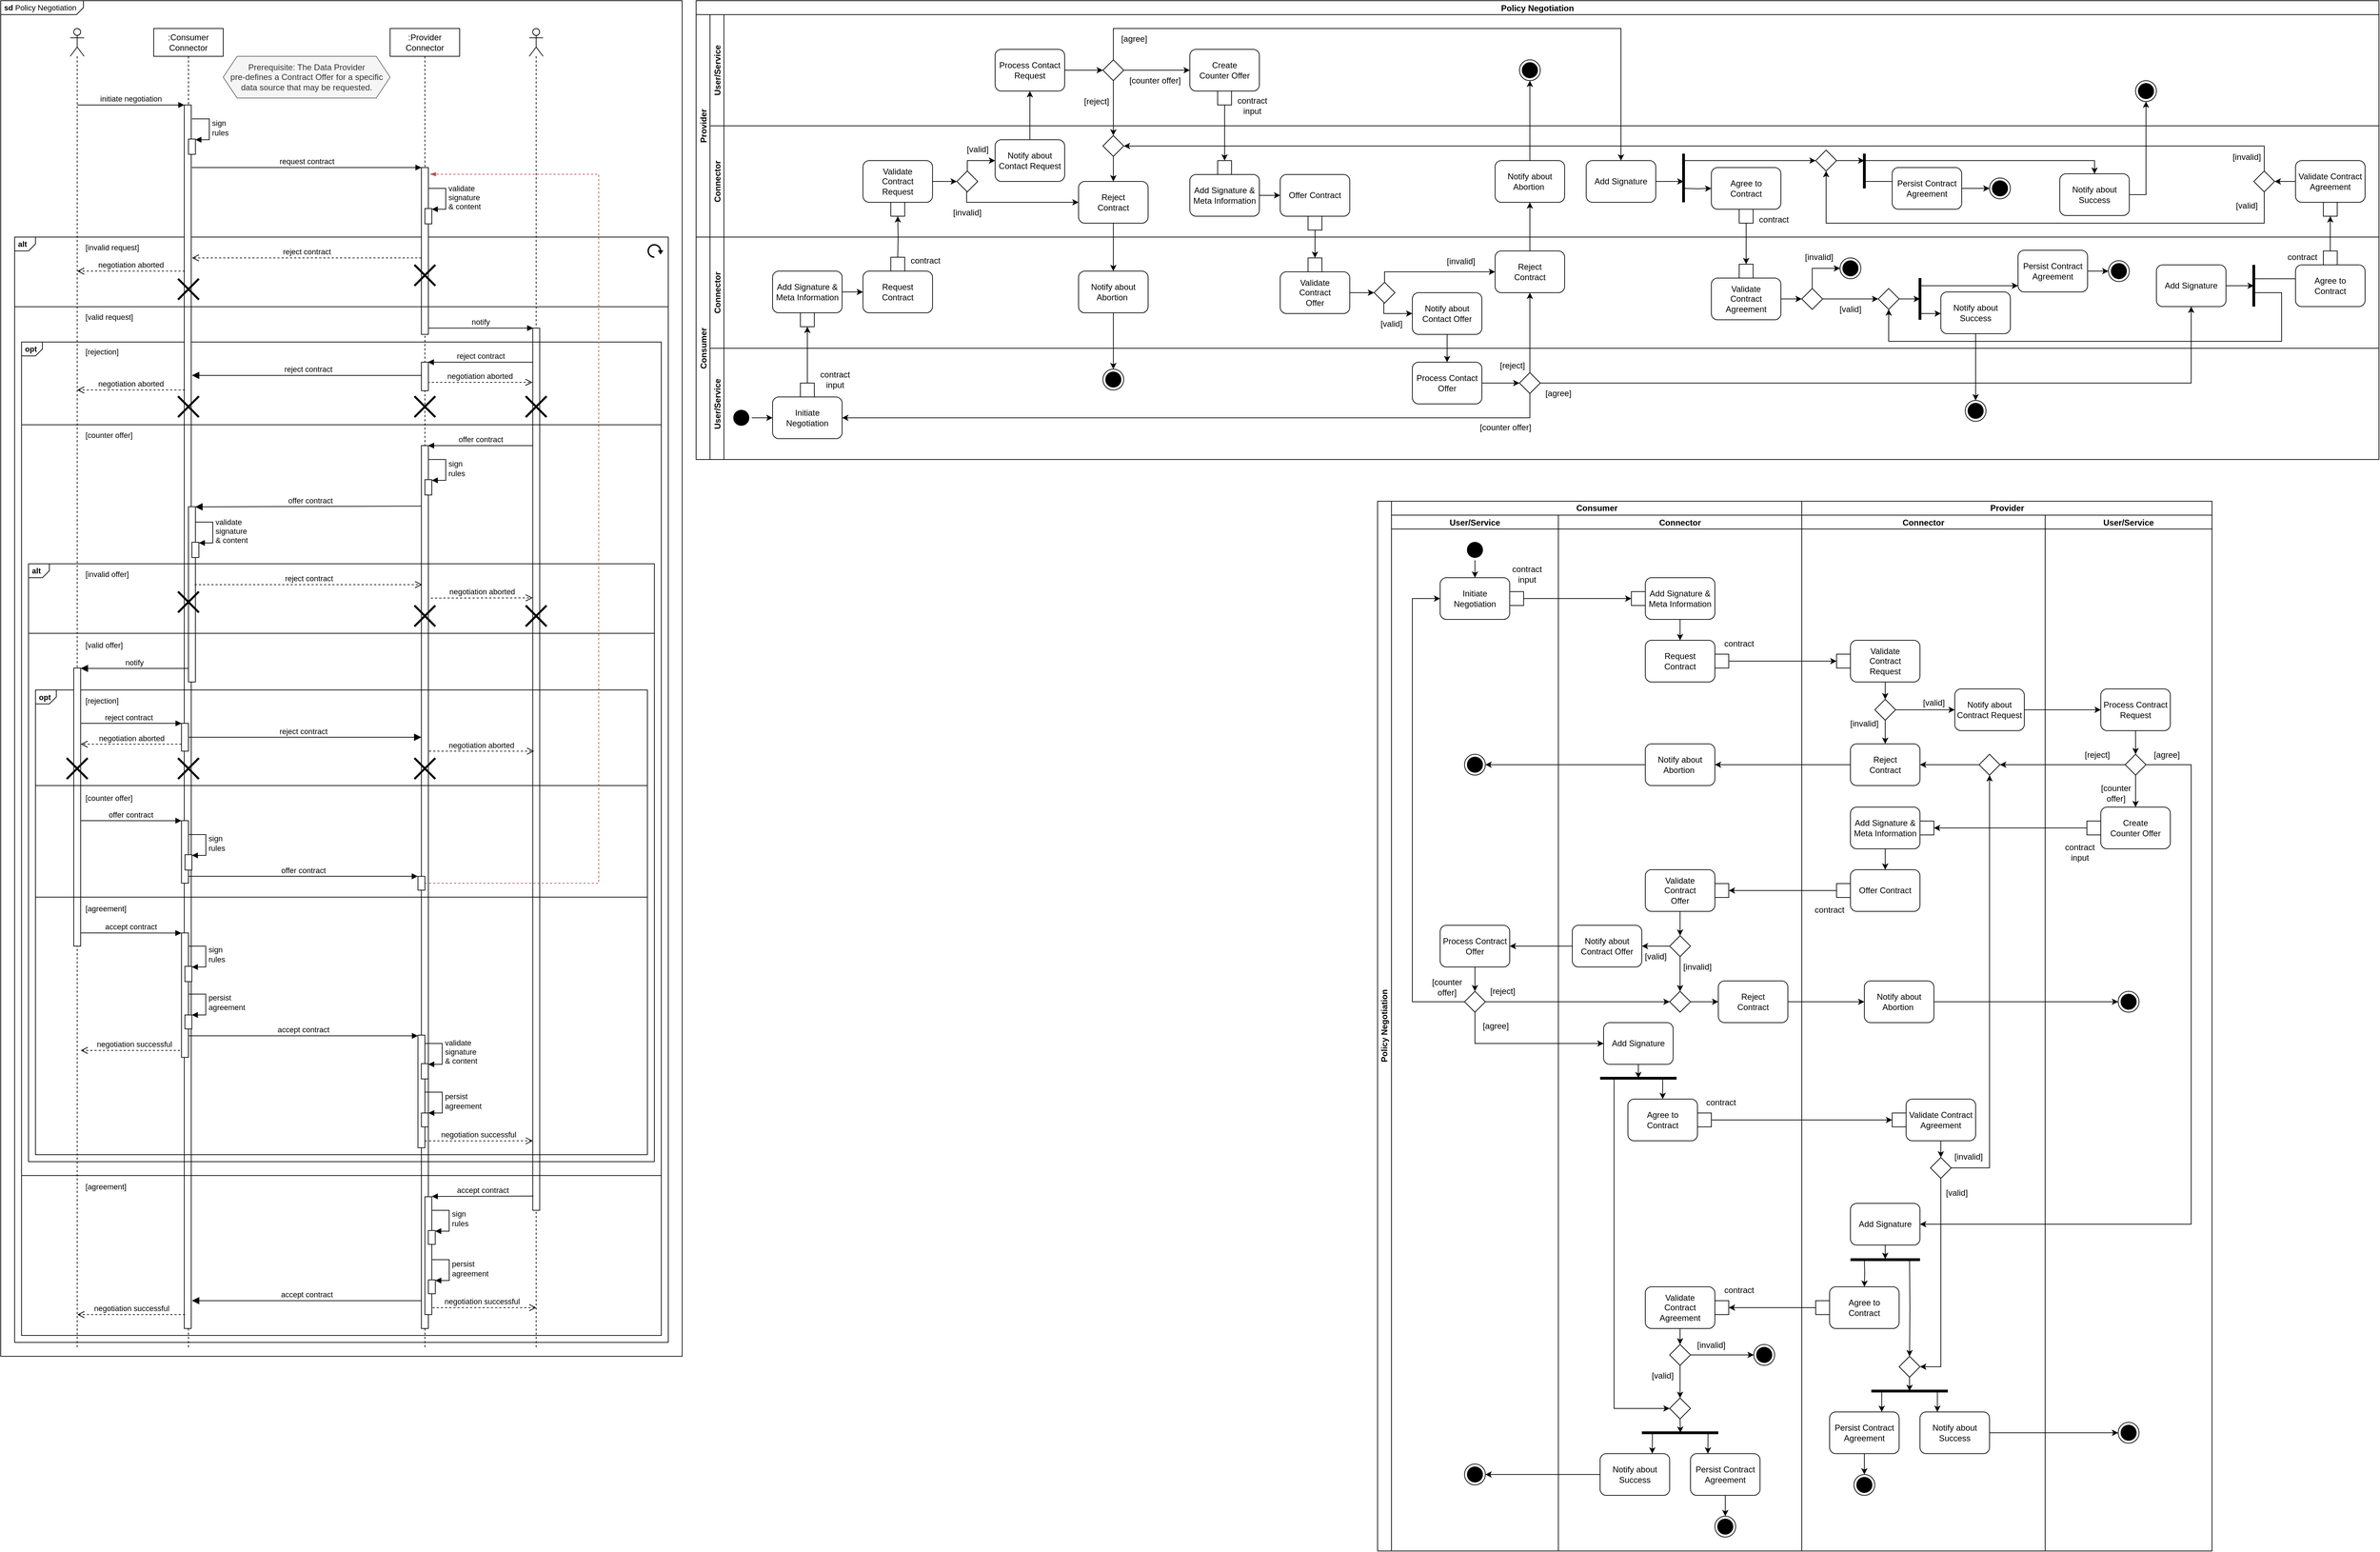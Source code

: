 <mxfile version="16.4.0" type="device"><diagram id="tE_fqfM_la-XXKDRrsFT" name="Page-1"><mxGraphModel dx="2249" dy="865" grid="1" gridSize="10" guides="1" tooltips="1" connect="1" arrows="1" fold="1" page="1" pageScale="1" pageWidth="827" pageHeight="1169" math="0" shadow="0"><root><mxCell id="0"/><mxCell id="1" parent="0"/><mxCell id="YNL5BcN-_HgcnTqoEjPw-4" value="&lt;p style=&quot;margin: 0px ; margin-top: 4px ; margin-left: 5px ; text-align: left&quot;&gt;&lt;b&gt;sd&lt;/b&gt;  Policy Negotiation&lt;/p&gt;" style="html=1;shape=mxgraph.sysml.package;overflow=fill;labelX=119.69;align=left;spacingLeft=5;verticalAlign=top;spacingTop=-3;fontSize=11;fillColor=none;" parent="1" vertex="1"><mxGeometry x="-40" y="40" width="980" height="1950" as="geometry"/></mxCell><mxCell id="2CtGqb5mIchs0aXOwe0z-20" value="&lt;p style=&quot;margin: 4px 0px 0px 5px ; text-align: left ; font-size: 11px&quot;&gt;&lt;b&gt;alt&amp;nbsp;&lt;/b&gt;&lt;/p&gt;" style="html=1;shape=mxgraph.sysml.package;overflow=fill;labelX=30.42;align=left;spacingLeft=5;verticalAlign=top;spacingTop=-3;gradientColor=none;fillColor=none;fontSize=11;" parent="1" vertex="1"><mxGeometry x="-20" y="380" width="940" height="1590" as="geometry"/></mxCell><mxCell id="ZCSXO3CKbJzDhRg3HyPz-2" value="" style="shape=umlLifeline;participant=umlActor;perimeter=lifelinePerimeter;whiteSpace=wrap;html=1;container=1;collapsible=0;recursiveResize=0;verticalAlign=top;spacingTop=36;outlineConnect=0;" parent="1" vertex="1"><mxGeometry x="720" y="80" width="20" height="1900" as="geometry"/></mxCell><mxCell id="VOYLXgGIEs9rM4PYNuwY-1" value="" style="html=1;points=[];perimeter=orthogonalPerimeter;fontSize=11;fillColor=#FFFFFF;gradientColor=none;" parent="1" vertex="1"><mxGeometry x="725.15" y="511" width="10" height="1269" as="geometry"/></mxCell><mxCell id="ZCSXO3CKbJzDhRg3HyPz-3" value="&lt;p style=&quot;margin: 0px ; margin-top: 4px ; margin-left: 5px ; text-align: left&quot;&gt;&lt;b&gt;opt&lt;/b&gt;&lt;/p&gt;" style="html=1;shape=mxgraph.sysml.package;overflow=fill;labelX=30.97;align=left;spacingLeft=5;verticalAlign=top;spacingTop=-3;fontSize=11;fillColor=none;" parent="1" vertex="1"><mxGeometry x="-10" y="531" width="920" height="1429" as="geometry"/></mxCell><mxCell id="2CtGqb5mIchs0aXOwe0z-4" value=":Provider&lt;br&gt;Connector" style="shape=umlLifeline;perimeter=lifelinePerimeter;whiteSpace=wrap;html=1;container=1;collapsible=0;recursiveResize=0;outlineConnect=0;" parent="1" vertex="1"><mxGeometry x="520" y="80" width="100" height="1900" as="geometry"/></mxCell><mxCell id="2CtGqb5mIchs0aXOwe0z-15" value="" style="html=1;points=[];perimeter=orthogonalPerimeter;" parent="1" vertex="1"><mxGeometry x="565" y="280" width="10" height="240" as="geometry"/></mxCell><mxCell id="2CtGqb5mIchs0aXOwe0z-1" value="" style="shape=umlLifeline;participant=umlActor;perimeter=lifelinePerimeter;whiteSpace=wrap;html=1;container=1;collapsible=0;recursiveResize=0;verticalAlign=top;spacingTop=36;outlineConnect=0;" parent="1" vertex="1"><mxGeometry x="60" y="80" width="20" height="1900" as="geometry"/></mxCell><mxCell id="2CtGqb5mIchs0aXOwe0z-3" value=":Consumer&lt;br&gt;Connector" style="shape=umlLifeline;perimeter=lifelinePerimeter;whiteSpace=wrap;html=1;container=1;collapsible=0;recursiveResize=0;outlineConnect=0;" parent="1" vertex="1"><mxGeometry x="180" y="80" width="100" height="1900" as="geometry"/></mxCell><mxCell id="2CtGqb5mIchs0aXOwe0z-12" value="" style="html=1;points=[];perimeter=orthogonalPerimeter;" parent="2CtGqb5mIchs0aXOwe0z-3" vertex="1"><mxGeometry x="44" y="110" width="10" height="1760" as="geometry"/></mxCell><mxCell id="WWVOkgse2M2Bvh29_lvG-1" value="" style="html=1;points=[];perimeter=orthogonalPerimeter;fontSize=11;fillColor=default;" parent="2CtGqb5mIchs0aXOwe0z-3" vertex="1"><mxGeometry x="50" y="687.88" width="10" height="252.12" as="geometry"/></mxCell><mxCell id="YNL5BcN-_HgcnTqoEjPw-19" value="" style="html=1;points=[];perimeter=orthogonalPerimeter;fontSize=11;fillColor=#FFFFFF;gradientColor=none;" parent="2CtGqb5mIchs0aXOwe0z-3" vertex="1"><mxGeometry x="50" y="159" width="10" height="22" as="geometry"/></mxCell><mxCell id="YNL5BcN-_HgcnTqoEjPw-20" value="sign&lt;br&gt;rules" style="edgeStyle=orthogonalEdgeStyle;html=1;align=left;spacingLeft=2;endArrow=block;rounded=0;entryX=1;entryY=0;fontSize=11;" parent="2CtGqb5mIchs0aXOwe0z-3" edge="1"><mxGeometry relative="1" as="geometry"><mxPoint x="55" y="130" as="sourcePoint"/><Array as="points"><mxPoint x="80" y="130"/></Array><mxPoint x="60" y="160" as="targetPoint"/></mxGeometry></mxCell><mxCell id="WWVOkgse2M2Bvh29_lvG-7" value="negotiation aborted" style="html=1;verticalAlign=bottom;endArrow=open;rounded=0;fontSize=11;exitX=0.644;exitY=0.047;exitDx=0;exitDy=0;exitPerimeter=0;dashed=1;endFill=0;endSize=8;" parent="2CtGqb5mIchs0aXOwe0z-3" edge="1"><mxGeometry relative="1" as="geometry"><mxPoint x="398.6" y="819.35" as="sourcePoint"/><mxPoint x="545" y="819" as="targetPoint"/></mxGeometry></mxCell><mxCell id="ZCSXO3CKbJzDhRg3HyPz-22" value="offer contract" style="html=1;verticalAlign=bottom;endArrow=block;entryX=0.964;entryY=0;rounded=0;fontSize=11;startSize=6;entryDx=0;entryDy=0;entryPerimeter=0;" parent="2CtGqb5mIchs0aXOwe0z-3" target="ZCSXO3CKbJzDhRg3HyPz-21" edge="1"><mxGeometry relative="1" as="geometry"><mxPoint x="545.0" y="600" as="sourcePoint"/><mxPoint x="396" y="600" as="targetPoint"/></mxGeometry></mxCell><mxCell id="ZCSXO3CKbJzDhRg3HyPz-23" value="offer contract" style="html=1;verticalAlign=bottom;endArrow=block;endSize=8;rounded=0;fontSize=11;exitX=-0.055;exitY=0.4;exitDx=0;exitDy=0;exitPerimeter=0;endFill=1;entryX=0.973;entryY=0.002;entryDx=0;entryDy=0;entryPerimeter=0;" parent="2CtGqb5mIchs0aXOwe0z-3" edge="1"><mxGeometry relative="1" as="geometry"><mxPoint x="390" y="687.0" as="sourcePoint"/><mxPoint x="59.73" y="688.14" as="targetPoint"/></mxGeometry></mxCell><mxCell id="ZCSXO3CKbJzDhRg3HyPz-21" value="" style="html=1;points=[];perimeter=orthogonalPerimeter;fontSize=11;fillColor=default;" parent="2CtGqb5mIchs0aXOwe0z-3" vertex="1"><mxGeometry x="385" y="600" width="10" height="1270" as="geometry"/></mxCell><mxCell id="ZCSXO3CKbJzDhRg3HyPz-30" value="&lt;p style=&quot;margin: 4px 0px 0px 5px ; text-align: left ; font-size: 11px&quot;&gt;&lt;b&gt;alt&amp;nbsp;&lt;/b&gt;&lt;/p&gt;" style="html=1;shape=mxgraph.sysml.package;overflow=fill;labelX=30.42;align=left;spacingLeft=5;verticalAlign=top;spacingTop=-3;gradientColor=none;fillColor=none;fontSize=11;" parent="2CtGqb5mIchs0aXOwe0z-3" vertex="1"><mxGeometry x="-180" y="770" width="900" height="860" as="geometry"/></mxCell><mxCell id="ZCSXO3CKbJzDhRg3HyPz-31" value="&lt;font style=&quot;font-size: 11px&quot;&gt;[invalid offer]&lt;/font&gt;" style="text;html=1;strokeColor=none;fillColor=none;align=left;verticalAlign=middle;whiteSpace=wrap;rounded=0;fontSize=11;" parent="2CtGqb5mIchs0aXOwe0z-3" vertex="1"><mxGeometry x="-100" y="770" width="100" height="30" as="geometry"/></mxCell><mxCell id="WWVOkgse2M2Bvh29_lvG-4" value="reject contract" style="html=1;verticalAlign=bottom;endArrow=open;entryX=0;entryY=0;rounded=0;dashed=1;endFill=0;endSize=8;" parent="2CtGqb5mIchs0aXOwe0z-3" edge="1"><mxGeometry relative="1" as="geometry"><mxPoint x="59" y="800" as="sourcePoint"/><mxPoint x="386" y="800.0" as="targetPoint"/></mxGeometry></mxCell><mxCell id="WWVOkgse2M2Bvh29_lvG-6" value="" style="shape=umlDestroy;whiteSpace=wrap;html=1;strokeWidth=3;fontSize=11;fillColor=#FFFFFF;gradientColor=none;" parent="2CtGqb5mIchs0aXOwe0z-3" vertex="1"><mxGeometry x="35" y="810" width="30" height="30" as="geometry"/></mxCell><mxCell id="VOYLXgGIEs9rM4PYNuwY-9" value="" style="html=1;points=[];perimeter=orthogonalPerimeter;fontSize=11;fillColor=#FFFFFF;gradientColor=none;" parent="2CtGqb5mIchs0aXOwe0z-3" vertex="1"><mxGeometry x="390" y="649" width="10" height="22" as="geometry"/></mxCell><mxCell id="VOYLXgGIEs9rM4PYNuwY-10" value="sign&lt;br&gt;rules" style="edgeStyle=orthogonalEdgeStyle;html=1;align=left;spacingLeft=2;endArrow=block;rounded=0;entryX=1;entryY=0;fontSize=11;" parent="2CtGqb5mIchs0aXOwe0z-3" edge="1"><mxGeometry relative="1" as="geometry"><mxPoint x="395" y="620" as="sourcePoint"/><Array as="points"><mxPoint x="420" y="620"/></Array><mxPoint x="400" y="650" as="targetPoint"/></mxGeometry></mxCell><mxCell id="VOYLXgGIEs9rM4PYNuwY-11" value="" style="html=1;points=[];perimeter=orthogonalPerimeter;fontSize=11;fillColor=#FFFFFF;gradientColor=none;" parent="2CtGqb5mIchs0aXOwe0z-3" vertex="1"><mxGeometry x="55" y="739" width="10" height="22" as="geometry"/></mxCell><mxCell id="VOYLXgGIEs9rM4PYNuwY-12" value="validate&lt;br&gt;signature&lt;br&gt;&amp;amp; content" style="edgeStyle=orthogonalEdgeStyle;html=1;align=left;spacingLeft=2;endArrow=block;rounded=0;entryX=1;entryY=0;fontSize=11;" parent="2CtGqb5mIchs0aXOwe0z-3" edge="1"><mxGeometry relative="1" as="geometry"><mxPoint x="60" y="710" as="sourcePoint"/><Array as="points"><mxPoint x="85" y="710"/></Array><mxPoint x="65" y="740" as="targetPoint"/></mxGeometry></mxCell><mxCell id="2CtGqb5mIchs0aXOwe0z-17" value="accept contract" style="html=1;verticalAlign=bottom;endArrow=block;endSize=8;exitX=0;exitY=0.95;rounded=0;endFill=1;" parent="2CtGqb5mIchs0aXOwe0z-3" edge="1"><mxGeometry relative="1" as="geometry"><mxPoint x="55" y="1830" as="targetPoint"/><mxPoint x="385" y="1830" as="sourcePoint"/></mxGeometry></mxCell><mxCell id="VOYLXgGIEs9rM4PYNuwY-29" value="negotiation successful" style="html=1;verticalAlign=bottom;endArrow=open;rounded=0;fontSize=11;dashed=1;endFill=0;endSize=8;entryX=0.807;entryY=0.763;entryDx=0;entryDy=0;entryPerimeter=0;exitX=1;exitY=0.939;exitDx=0;exitDy=0;exitPerimeter=0;" parent="2CtGqb5mIchs0aXOwe0z-3" edge="1"><mxGeometry relative="1" as="geometry"><mxPoint x="395" y="1840.068" as="sourcePoint"/><mxPoint x="550.16" y="1840.0" as="targetPoint"/></mxGeometry></mxCell><mxCell id="2CtGqb5mIchs0aXOwe0z-5" value="Prerequisite: The Data Provider &lt;br&gt;pre-defines a Contract Offer for a specific data source that may be requested." style="shape=hexagon;perimeter=hexagonPerimeter2;whiteSpace=wrap;html=1;fixedSize=1;fillColor=#f5f5f5;fontColor=#333333;strokeColor=#666666;" parent="1" vertex="1"><mxGeometry x="280" y="120" width="240" height="60" as="geometry"/></mxCell><mxCell id="2CtGqb5mIchs0aXOwe0z-13" value="initiate negotiation" style="html=1;verticalAlign=bottom;endArrow=block;entryX=0;entryY=0;rounded=0;" parent="1" target="2CtGqb5mIchs0aXOwe0z-12" edge="1"><mxGeometry relative="1" as="geometry"><mxPoint x="69.929" y="190.0" as="sourcePoint"/></mxGeometry></mxCell><mxCell id="ZCSXO3CKbJzDhRg3HyPz-15" value="negotiation aborted" style="html=1;verticalAlign=bottom;endArrow=open;rounded=0;fontSize=11;exitX=0.991;exitY=0.371;exitDx=0;exitDy=0;exitPerimeter=0;dashed=1;endSize=8;endFill=0;" parent="1" edge="1"><mxGeometry relative="1" as="geometry"><mxPoint x="574.0" y="589.031" as="sourcePoint"/><mxPoint x="724.74" y="589" as="targetPoint"/></mxGeometry></mxCell><mxCell id="ZCSXO3CKbJzDhRg3HyPz-7" value="reject contract" style="html=1;verticalAlign=bottom;endArrow=block;rounded=0;fontSize=11;startSize=6;entryX=0.933;entryY=0;entryDx=0;entryDy=0;entryPerimeter=0;" parent="1" target="ZCSXO3CKbJzDhRg3HyPz-6" edge="1"><mxGeometry relative="1" as="geometry"><mxPoint x="725" y="560" as="sourcePoint"/><mxPoint x="580" y="560" as="targetPoint"/></mxGeometry></mxCell><mxCell id="ZCSXO3CKbJzDhRg3HyPz-9" value="&lt;font style=&quot;font-size: 11px&quot;&gt;[rejection]&lt;/font&gt;" style="text;html=1;strokeColor=none;fillColor=none;align=left;verticalAlign=middle;whiteSpace=wrap;rounded=0;fontSize=11;" parent="1" vertex="1"><mxGeometry x="80" y="530" width="100" height="30" as="geometry"/></mxCell><mxCell id="ZCSXO3CKbJzDhRg3HyPz-10" value="reject contract" style="html=1;verticalAlign=bottom;endArrow=block;endSize=8;rounded=0;fontSize=11;endFill=1;" parent="1" edge="1"><mxGeometry relative="1" as="geometry"><mxPoint x="569" y="579" as="sourcePoint"/><mxPoint x="235" y="579.0" as="targetPoint"/></mxGeometry></mxCell><mxCell id="ZCSXO3CKbJzDhRg3HyPz-11" value="negotiation aborted" style="html=1;verticalAlign=bottom;endArrow=open;dashed=1;endSize=8;rounded=0;exitX=-0.031;exitY=0.975;exitDx=0;exitDy=0;exitPerimeter=0;" parent="1" edge="1"><mxGeometry relative="1" as="geometry"><mxPoint x="69.999" y="600.0" as="targetPoint"/><mxPoint x="224.76" y="600.0" as="sourcePoint"/></mxGeometry></mxCell><mxCell id="ZCSXO3CKbJzDhRg3HyPz-12" value="" style="shape=umlDestroy;whiteSpace=wrap;html=1;strokeWidth=3;fontSize=11;fillColor=#FFFFFF;gradientColor=none;" parent="1" vertex="1"><mxGeometry x="215" y="609" width="30" height="30" as="geometry"/></mxCell><mxCell id="ZCSXO3CKbJzDhRg3HyPz-16" value="" style="shape=umlDestroy;whiteSpace=wrap;html=1;strokeWidth=3;fontSize=11;fillColor=#FFFFFF;gradientColor=none;" parent="1" vertex="1"><mxGeometry x="555" y="609" width="30" height="30" as="geometry"/></mxCell><mxCell id="ZCSXO3CKbJzDhRg3HyPz-19" value="&lt;font style=&quot;font-size: 11px&quot;&gt;[counter offer]&lt;/font&gt;" style="text;html=1;strokeColor=none;fillColor=none;align=left;verticalAlign=middle;whiteSpace=wrap;rounded=0;fontSize=11;" parent="1" vertex="1"><mxGeometry x="80" y="650" width="100" height="30" as="geometry"/></mxCell><mxCell id="2CtGqb5mIchs0aXOwe0z-16" value="request contract" style="html=1;verticalAlign=bottom;endArrow=block;entryX=0;entryY=0;rounded=0;" parent="1" target="2CtGqb5mIchs0aXOwe0z-15" edge="1"><mxGeometry relative="1" as="geometry"><mxPoint x="235" y="280.0" as="sourcePoint"/></mxGeometry></mxCell><mxCell id="2CtGqb5mIchs0aXOwe0z-21" value="" style="endArrow=none;html=1;rounded=0;exitX=0;exitY=0.25;exitDx=0;exitDy=0;exitPerimeter=0;entryX=1;entryY=0.25;entryDx=0;entryDy=0;entryPerimeter=0;" parent="1" edge="1"><mxGeometry width="50" height="50" relative="1" as="geometry"><mxPoint x="-20" y="480.25" as="sourcePoint"/><mxPoint x="920" y="480.25" as="targetPoint"/></mxGeometry></mxCell><mxCell id="2CtGqb5mIchs0aXOwe0z-29" value="reject contract" style="html=1;verticalAlign=bottom;endArrow=open;dashed=1;endSize=8;rounded=0;fontSize=11;" parent="1" edge="1"><mxGeometry relative="1" as="geometry"><mxPoint x="565" y="410" as="sourcePoint"/><mxPoint x="235" y="410" as="targetPoint"/></mxGeometry></mxCell><mxCell id="2CtGqb5mIchs0aXOwe0z-30" value="" style="shape=umlDestroy;whiteSpace=wrap;html=1;strokeWidth=3;fontSize=11;fillColor=#FFFFFF;gradientColor=none;" parent="1" vertex="1"><mxGeometry x="555" y="420" width="30" height="30" as="geometry"/></mxCell><mxCell id="2CtGqb5mIchs0aXOwe0z-52" value="negotiation aborted" style="html=1;verticalAlign=bottom;endArrow=open;dashed=1;endSize=8;rounded=0;exitX=-0.031;exitY=0.975;exitDx=0;exitDy=0;exitPerimeter=0;" parent="1" edge="1"><mxGeometry relative="1" as="geometry"><mxPoint x="69.999" y="429.0" as="targetPoint"/><mxPoint x="224.76" y="429.0" as="sourcePoint"/></mxGeometry></mxCell><mxCell id="TY9Rv4WNxXMfEE6xXLbi-1" value="&lt;font style=&quot;font-size: 11px;&quot;&gt;[invalid request]&lt;/font&gt;" style="text;html=1;strokeColor=none;fillColor=none;align=left;verticalAlign=middle;whiteSpace=wrap;rounded=0;fontSize=11;" parent="1" vertex="1"><mxGeometry x="80" y="380" width="100" height="30" as="geometry"/></mxCell><mxCell id="TY9Rv4WNxXMfEE6xXLbi-2" value="" style="shape=umlDestroy;whiteSpace=wrap;html=1;strokeWidth=3;fontSize=11;fillColor=#FFFFFF;gradientColor=none;" parent="1" vertex="1"><mxGeometry x="215" y="440" width="30" height="30" as="geometry"/></mxCell><mxCell id="TY9Rv4WNxXMfEE6xXLbi-3" value="&lt;font style=&quot;font-size: 11px&quot;&gt;[valid request]&lt;/font&gt;" style="text;html=1;strokeColor=none;fillColor=none;align=left;verticalAlign=middle;whiteSpace=wrap;rounded=0;fontSize=11;" parent="1" vertex="1"><mxGeometry x="80" y="480" width="100" height="30" as="geometry"/></mxCell><mxCell id="WWVOkgse2M2Bvh29_lvG-40" value="" style="edgeStyle=elbowEdgeStyle;fontSize=12;html=1;endArrow=blockThin;endFill=1;rounded=0;dashed=1;entryX=1.246;entryY=0.04;entryDx=0;entryDy=0;entryPerimeter=0;fillColor=#f8cecc;strokeColor=#b85450;" parent="1" source="WWVOkgse2M2Bvh29_lvG-39" target="2CtGqb5mIchs0aXOwe0z-15" edge="1"><mxGeometry width="160" relative="1" as="geometry"><mxPoint x="670" y="1061" as="sourcePoint"/><mxPoint x="830" y="1061" as="targetPoint"/><Array as="points"><mxPoint x="820" y="1330"/><mxPoint x="820" y="681"/></Array></mxGeometry></mxCell><mxCell id="WWVOkgse2M2Bvh29_lvG-41" value="" style="html=1;verticalLabelPosition=bottom;align=center;labelBackgroundColor=#ffffff;verticalAlign=top;strokeWidth=2;strokeColor=#000000;shadow=0;dashed=0;shape=mxgraph.ios7.icons.reload;rotation=90;" parent="1" vertex="1"><mxGeometry x="892.22" y="390" width="17.78" height="20" as="geometry"/></mxCell><mxCell id="VOYLXgGIEs9rM4PYNuwY-2" value="notify" style="html=1;verticalAlign=bottom;endArrow=block;rounded=0;fontSize=11;exitX=0.991;exitY=0.371;exitDx=0;exitDy=0;exitPerimeter=0;" parent="1" edge="1"><mxGeometry relative="1" as="geometry"><mxPoint x="574.91" y="511.031" as="sourcePoint"/><mxPoint x="725.65" y="511" as="targetPoint"/></mxGeometry></mxCell><mxCell id="VOYLXgGIEs9rM4PYNuwY-3" value="" style="shape=umlDestroy;whiteSpace=wrap;html=1;strokeWidth=3;fontSize=11;fillColor=#FFFFFF;gradientColor=none;" parent="1" vertex="1"><mxGeometry x="715" y="609" width="30" height="30" as="geometry"/></mxCell><mxCell id="VOYLXgGIEs9rM4PYNuwY-7" value="" style="html=1;points=[];perimeter=orthogonalPerimeter;fontSize=11;fillColor=#FFFFFF;gradientColor=none;" parent="1" vertex="1"><mxGeometry x="570" y="339" width="10" height="22" as="geometry"/></mxCell><mxCell id="VOYLXgGIEs9rM4PYNuwY-8" value="validate&lt;br&gt;signature&lt;br&gt;&amp;amp; content" style="edgeStyle=orthogonalEdgeStyle;html=1;align=left;spacingLeft=2;endArrow=block;rounded=0;entryX=1;entryY=0;fontSize=11;" parent="1" edge="1"><mxGeometry relative="1" as="geometry"><mxPoint x="575" y="310" as="sourcePoint"/><Array as="points"><mxPoint x="600" y="310"/></Array><mxPoint x="580" y="340" as="targetPoint"/></mxGeometry></mxCell><mxCell id="ZCSXO3CKbJzDhRg3HyPz-18" value="" style="endArrow=none;html=1;rounded=0;exitX=0;exitY=0.25;exitDx=0;exitDy=0;exitPerimeter=0;entryX=1;entryY=0.25;entryDx=0;entryDy=0;entryPerimeter=0;" parent="1" edge="1"><mxGeometry width="50" height="50" relative="1" as="geometry"><mxPoint x="-10" y="650" as="sourcePoint"/><mxPoint x="910" y="650" as="targetPoint"/></mxGeometry></mxCell><mxCell id="VOYLXgGIEs9rM4PYNuwY-4" value="" style="shape=umlDestroy;whiteSpace=wrap;html=1;strokeWidth=3;fontSize=11;fillColor=#FFFFFF;gradientColor=none;" parent="1" vertex="1"><mxGeometry x="715" y="910" width="30" height="30" as="geometry"/></mxCell><mxCell id="WWVOkgse2M2Bvh29_lvG-9" value="" style="shape=umlDestroy;whiteSpace=wrap;html=1;strokeWidth=3;fontSize=11;fillColor=#FFFFFF;gradientColor=none;" parent="1" vertex="1"><mxGeometry x="555" y="910" width="30" height="30" as="geometry"/></mxCell><mxCell id="WWVOkgse2M2Bvh29_lvG-31" value="negotiation aborted" style="html=1;verticalAlign=bottom;endArrow=open;rounded=0;fontSize=11;exitX=0.991;exitY=0.371;exitDx=0;exitDy=0;exitPerimeter=0;dashed=1;endFill=0;endSize=8;" parent="1" edge="1"><mxGeometry relative="1" as="geometry"><mxPoint x="576" y="1119.531" as="sourcePoint"/><mxPoint x="727" y="1119.5" as="targetPoint"/></mxGeometry></mxCell><mxCell id="WWVOkgse2M2Bvh29_lvG-5" value="" style="endArrow=none;html=1;rounded=0;exitX=0;exitY=0.25;exitDx=0;exitDy=0;exitPerimeter=0;entryX=1;entryY=0.25;entryDx=0;entryDy=0;entryPerimeter=0;" parent="1" edge="1"><mxGeometry width="50" height="50" relative="1" as="geometry"><mxPoint y="950" as="sourcePoint"/><mxPoint x="900" y="950" as="targetPoint"/></mxGeometry></mxCell><mxCell id="WWVOkgse2M2Bvh29_lvG-10" value="&lt;font style=&quot;font-size: 11px&quot;&gt;[valid offer]&lt;/font&gt;" style="text;html=1;strokeColor=none;fillColor=none;align=left;verticalAlign=middle;whiteSpace=wrap;rounded=0;fontSize=11;" parent="1" vertex="1"><mxGeometry x="80" y="951.5" width="100" height="30" as="geometry"/></mxCell><mxCell id="WWVOkgse2M2Bvh29_lvG-12" value="&lt;p style=&quot;margin: 0px ; margin-top: 4px ; margin-left: 5px ; text-align: left&quot;&gt;&lt;b&gt;opt&lt;/b&gt;&lt;/p&gt;" style="html=1;shape=mxgraph.sysml.package;overflow=fill;labelX=30.97;align=left;spacingLeft=5;verticalAlign=top;spacingTop=-3;fontSize=11;fillColor=none;" parent="1" vertex="1"><mxGeometry x="10" y="1031.5" width="880" height="668.5" as="geometry"/></mxCell><mxCell id="WWVOkgse2M2Bvh29_lvG-13" value="&lt;font style=&quot;font-size: 11px&quot;&gt;[rejection]&lt;/font&gt;" style="text;html=1;strokeColor=none;fillColor=none;align=left;verticalAlign=middle;whiteSpace=wrap;rounded=0;fontSize=11;" parent="1" vertex="1"><mxGeometry x="80" y="1031.5" width="100" height="30" as="geometry"/></mxCell><mxCell id="WWVOkgse2M2Bvh29_lvG-27" value="reject contract" style="html=1;verticalAlign=bottom;endArrow=block;rounded=0;fontSize=11;exitX=0.991;exitY=0.371;exitDx=0;exitDy=0;exitPerimeter=0;" parent="1" edge="1"><mxGeometry relative="1" as="geometry"><mxPoint x="69" y="1079.531" as="sourcePoint"/><mxPoint x="220" y="1079.5" as="targetPoint"/></mxGeometry></mxCell><mxCell id="WWVOkgse2M2Bvh29_lvG-23" value="" style="html=1;points=[];perimeter=orthogonalPerimeter;" parent="1" vertex="1"><mxGeometry x="65" y="1000" width="10" height="400" as="geometry"/></mxCell><mxCell id="WWVOkgse2M2Bvh29_lvG-28" value="negotiation aborted" style="html=1;verticalAlign=bottom;endArrow=open;rounded=0;fontSize=11;startSize=6;dashed=1;endFill=0;endSize=8;" parent="1" edge="1"><mxGeometry relative="1" as="geometry"><mxPoint x="220" y="1109.5" as="sourcePoint"/><mxPoint x="75" y="1109.5" as="targetPoint"/></mxGeometry></mxCell><mxCell id="WWVOkgse2M2Bvh29_lvG-29" value="reject contract" style="html=1;verticalAlign=bottom;endArrow=block;entryX=0;entryY=0;rounded=0;endFill=1;endSize=8;" parent="1" edge="1"><mxGeometry relative="1" as="geometry"><mxPoint x="225" y="1099.5" as="sourcePoint"/><mxPoint x="565" y="1099.5" as="targetPoint"/></mxGeometry></mxCell><mxCell id="WWVOkgse2M2Bvh29_lvG-11" value="notify" style="html=1;verticalAlign=bottom;endArrow=block;endSize=8;rounded=0;exitX=-0.031;exitY=0.975;exitDx=0;exitDy=0;exitPerimeter=0;endFill=1;" parent="1" edge="1"><mxGeometry relative="1" as="geometry"><mxPoint x="75" y="1000.5" as="targetPoint"/><mxPoint x="229.76" y="1000.5" as="sourcePoint"/></mxGeometry></mxCell><mxCell id="WWVOkgse2M2Bvh29_lvG-30" value="" style="shape=umlDestroy;whiteSpace=wrap;html=1;strokeWidth=3;fontSize=11;fillColor=#FFFFFF;gradientColor=none;" parent="1" vertex="1"><mxGeometry x="215" y="1129.5" width="30" height="30" as="geometry"/></mxCell><mxCell id="WWVOkgse2M2Bvh29_lvG-33" value="" style="shape=umlDestroy;whiteSpace=wrap;html=1;strokeWidth=3;fontSize=11;fillColor=#FFFFFF;gradientColor=none;" parent="1" vertex="1"><mxGeometry x="555" y="1129.5" width="30" height="30" as="geometry"/></mxCell><mxCell id="WWVOkgse2M2Bvh29_lvG-35" value="" style="endArrow=none;html=1;rounded=0;exitX=0;exitY=0.25;exitDx=0;exitDy=0;exitPerimeter=0;entryX=1;entryY=0.25;entryDx=0;entryDy=0;entryPerimeter=0;" parent="1" edge="1"><mxGeometry width="50" height="50" relative="1" as="geometry"><mxPoint x="10" y="1169" as="sourcePoint"/><mxPoint x="890" y="1169" as="targetPoint"/></mxGeometry></mxCell><mxCell id="VOYLXgGIEs9rM4PYNuwY-15" value="sign&lt;br&gt;rules" style="edgeStyle=orthogonalEdgeStyle;html=1;align=left;spacingLeft=2;endArrow=block;rounded=0;entryX=1;entryY=0;fontSize=11;" parent="1" edge="1"><mxGeometry relative="1" as="geometry"><mxPoint x="230" y="1239.5" as="sourcePoint"/><Array as="points"><mxPoint x="255" y="1239.5"/></Array><mxPoint x="235" y="1269.5" as="targetPoint"/></mxGeometry></mxCell><mxCell id="VOYLXgGIEs9rM4PYNuwY-17" value="" style="shape=umlDestroy;whiteSpace=wrap;html=1;strokeWidth=3;fontSize=11;fillColor=#FFFFFF;gradientColor=none;" parent="1" vertex="1"><mxGeometry x="55" y="1129.5" width="30" height="30" as="geometry"/></mxCell><mxCell id="WWVOkgse2M2Bvh29_lvG-36" value="&lt;font style=&quot;font-size: 11px&quot;&gt;[counter offer]&lt;/font&gt;" style="text;html=1;strokeColor=none;fillColor=none;align=left;verticalAlign=middle;whiteSpace=wrap;rounded=0;fontSize=11;" parent="1" vertex="1"><mxGeometry x="80" y="1171.5" width="100" height="30" as="geometry"/></mxCell><mxCell id="WWVOkgse2M2Bvh29_lvG-38" value="offer contract" style="html=1;verticalAlign=bottom;endArrow=block;entryX=-0.033;entryY=-0.003;rounded=0;entryDx=0;entryDy=0;entryPerimeter=0;" parent="1" target="WWVOkgse2M2Bvh29_lvG-39" edge="1"><mxGeometry relative="1" as="geometry"><mxPoint x="230" y="1299.56" as="sourcePoint"/><mxPoint x="570" y="1299.62" as="targetPoint"/></mxGeometry></mxCell><mxCell id="WWVOkgse2M2Bvh29_lvG-39" value="" style="html=1;points=[];perimeter=orthogonalPerimeter;" parent="1" vertex="1"><mxGeometry x="560" y="1299.62" width="10" height="19.88" as="geometry"/></mxCell><mxCell id="WWVOkgse2M2Bvh29_lvG-44" value="" style="html=1;points=[];perimeter=orthogonalPerimeter;" parent="1" vertex="1"><mxGeometry x="220" y="1219.5" width="10" height="90" as="geometry"/></mxCell><mxCell id="WWVOkgse2M2Bvh29_lvG-37" value="offer contract" style="html=1;verticalAlign=bottom;endArrow=block;entryX=-0.019;entryY=0.001;rounded=0;entryDx=0;entryDy=0;entryPerimeter=0;" parent="1" target="WWVOkgse2M2Bvh29_lvG-44" edge="1"><mxGeometry relative="1" as="geometry"><mxPoint x="75" y="1219.5" as="sourcePoint"/><mxPoint x="215.1" y="1219.5" as="targetPoint"/></mxGeometry></mxCell><mxCell id="VOYLXgGIEs9rM4PYNuwY-16" value="" style="html=1;points=[];perimeter=orthogonalPerimeter;fontSize=11;fillColor=#FFFFFF;gradientColor=none;" parent="1" vertex="1"><mxGeometry x="225" y="1268.5" width="10" height="22" as="geometry"/></mxCell><mxCell id="WWVOkgse2M2Bvh29_lvG-46" value="accept contract" style="html=1;verticalAlign=bottom;endArrow=block;entryX=-0.027;entryY=0.001;rounded=0;entryDx=0;entryDy=0;entryPerimeter=0;" parent="1" target="WWVOkgse2M2Bvh29_lvG-47" edge="1"><mxGeometry relative="1" as="geometry"><mxPoint x="74.929" y="1381.0" as="sourcePoint"/><mxPoint x="225.49" y="1381.36" as="targetPoint"/></mxGeometry></mxCell><mxCell id="YNL5BcN-_HgcnTqoEjPw-18" value="sign&lt;br&gt;rules" style="edgeStyle=orthogonalEdgeStyle;html=1;align=left;spacingLeft=2;endArrow=block;rounded=0;entryX=1;entryY=0;fontSize=11;" parent="1" edge="1"><mxGeometry relative="1" as="geometry"><mxPoint x="579.88" y="1780" as="sourcePoint"/><Array as="points"><mxPoint x="604.88" y="1780"/></Array><mxPoint x="584.88" y="1810" as="targetPoint"/></mxGeometry></mxCell><mxCell id="WWVOkgse2M2Bvh29_lvG-77" value="" style="endArrow=none;html=1;rounded=0;exitX=0;exitY=0.75;exitDx=0;exitDy=0;exitPerimeter=0;entryX=1;entryY=0.75;entryDx=0;entryDy=0;entryPerimeter=0;" parent="1" edge="1"><mxGeometry width="50" height="50" relative="1" as="geometry"><mxPoint x="-10" y="1730" as="sourcePoint"/><mxPoint x="910" y="1730" as="targetPoint"/></mxGeometry></mxCell><mxCell id="WWVOkgse2M2Bvh29_lvG-78" value="&lt;font style=&quot;font-size: 11px&quot;&gt;[agreement]&lt;/font&gt;" style="text;html=1;strokeColor=none;fillColor=none;align=left;verticalAlign=middle;whiteSpace=wrap;rounded=0;fontSize=11;" parent="1" vertex="1"><mxGeometry x="80" y="1730.5" width="100" height="30" as="geometry"/></mxCell><mxCell id="WWVOkgse2M2Bvh29_lvG-79" value="" style="html=1;points=[];perimeter=orthogonalPerimeter;fontSize=11;fillColor=default;" parent="1" vertex="1"><mxGeometry x="570" y="1760.5" width="10" height="169.5" as="geometry"/></mxCell><mxCell id="WWVOkgse2M2Bvh29_lvG-80" value="accept contract" style="html=1;verticalAlign=bottom;endArrow=block;rounded=0;fontSize=11;startSize=6;" parent="1" edge="1"><mxGeometry relative="1" as="geometry"><mxPoint x="726" y="1759.5" as="sourcePoint"/><mxPoint x="580" y="1760" as="targetPoint"/></mxGeometry></mxCell><mxCell id="YNL5BcN-_HgcnTqoEjPw-17" value="" style="html=1;points=[];perimeter=orthogonalPerimeter;fontSize=11;fillColor=#FFFFFF;gradientColor=none;" parent="1" vertex="1"><mxGeometry x="574.88" y="1809" width="10" height="20" as="geometry"/></mxCell><mxCell id="WWVOkgse2M2Bvh29_lvG-42" value="" style="endArrow=none;html=1;rounded=0;exitX=0;exitY=0.25;exitDx=0;exitDy=0;exitPerimeter=0;entryX=1;entryY=0.25;entryDx=0;entryDy=0;entryPerimeter=0;" parent="1" edge="1"><mxGeometry width="50" height="50" relative="1" as="geometry"><mxPoint x="10" y="1329.5" as="sourcePoint"/><mxPoint x="890.0" y="1329.5" as="targetPoint"/></mxGeometry></mxCell><mxCell id="WWVOkgse2M2Bvh29_lvG-43" value="&lt;font style=&quot;font-size: 11px&quot;&gt;[agreement]&lt;/font&gt;" style="text;html=1;strokeColor=none;fillColor=none;align=left;verticalAlign=middle;whiteSpace=wrap;rounded=0;fontSize=11;" parent="1" vertex="1"><mxGeometry x="80" y="1331" width="100" height="30" as="geometry"/></mxCell><mxCell id="WWVOkgse2M2Bvh29_lvG-52" value="" style="html=1;points=[];perimeter=orthogonalPerimeter;" parent="1" vertex="1"><mxGeometry x="560" y="1528" width="10" height="162" as="geometry"/></mxCell><mxCell id="WWVOkgse2M2Bvh29_lvG-49" value="accept contract" style="html=1;verticalAlign=bottom;endArrow=block;rounded=0;" parent="1" edge="1"><mxGeometry relative="1" as="geometry"><mxPoint x="229.88" y="1529" as="sourcePoint"/><mxPoint x="559.88" y="1529" as="targetPoint"/></mxGeometry></mxCell><mxCell id="WWVOkgse2M2Bvh29_lvG-67" value="negotiation successful" style="html=1;verticalAlign=bottom;endArrow=open;dashed=1;endSize=8;rounded=0;exitX=-0.031;exitY=0.975;exitDx=0;exitDy=0;exitPerimeter=0;" parent="1" edge="1"><mxGeometry relative="1" as="geometry"><mxPoint x="75.119" y="1550" as="targetPoint"/><mxPoint x="229.88" y="1550" as="sourcePoint"/></mxGeometry></mxCell><mxCell id="WWVOkgse2M2Bvh29_lvG-47" value="" style="html=1;points=[];perimeter=orthogonalPerimeter;" parent="1" vertex="1"><mxGeometry x="220" y="1381" width="10" height="179" as="geometry"/></mxCell><mxCell id="2CtGqb5mIchs0aXOwe0z-14" value="negotiation successful" style="html=1;verticalAlign=bottom;endArrow=open;dashed=1;endSize=8;rounded=0;exitX=-0.031;exitY=0.975;exitDx=0;exitDy=0;exitPerimeter=0;" parent="1" edge="1"><mxGeometry relative="1" as="geometry"><mxPoint x="70.239" y="1930" as="targetPoint"/><mxPoint x="225.0" y="1930" as="sourcePoint"/></mxGeometry></mxCell><mxCell id="WWVOkgse2M2Bvh29_lvG-75" value="negotiation successful" style="html=1;verticalAlign=bottom;endArrow=open;rounded=0;fontSize=11;dashed=1;endFill=0;endSize=8;entryX=0.807;entryY=0.763;entryDx=0;entryDy=0;entryPerimeter=0;exitX=1;exitY=0.939;exitDx=0;exitDy=0;exitPerimeter=0;" parent="1" source="WWVOkgse2M2Bvh29_lvG-52" edge="1"><mxGeometry relative="1" as="geometry"><mxPoint x="575" y="1680" as="sourcePoint"/><mxPoint x="725.16" y="1680.05" as="targetPoint"/></mxGeometry></mxCell><mxCell id="VOYLXgGIEs9rM4PYNuwY-18" value="sign&lt;br&gt;rules" style="edgeStyle=orthogonalEdgeStyle;html=1;align=left;spacingLeft=2;endArrow=block;rounded=0;entryX=1;entryY=0;fontSize=11;" parent="1" edge="1"><mxGeometry relative="1" as="geometry"><mxPoint x="229.88" y="1400" as="sourcePoint"/><Array as="points"><mxPoint x="254.88" y="1400"/></Array><mxPoint x="234.88" y="1430" as="targetPoint"/></mxGeometry></mxCell><mxCell id="VOYLXgGIEs9rM4PYNuwY-19" value="" style="html=1;points=[];perimeter=orthogonalPerimeter;fontSize=11;fillColor=#FFFFFF;gradientColor=none;" parent="1" vertex="1"><mxGeometry x="224.88" y="1429" width="10" height="22" as="geometry"/></mxCell><mxCell id="WWVOkgse2M2Bvh29_lvG-56" value="" style="html=1;points=[];perimeter=orthogonalPerimeter;fontSize=11;fillColor=#FFFFFF;gradientColor=none;" parent="1" vertex="1"><mxGeometry x="224.88" y="1499" width="10" height="20" as="geometry"/></mxCell><mxCell id="VOYLXgGIEs9rM4PYNuwY-20" value="persist&lt;br&gt;agreement" style="edgeStyle=orthogonalEdgeStyle;html=1;align=left;spacingLeft=2;endArrow=block;rounded=0;entryX=1;entryY=0;fontSize=11;" parent="1" edge="1"><mxGeometry relative="1" as="geometry"><mxPoint x="229.88" y="1469" as="sourcePoint"/><Array as="points"><mxPoint x="254.88" y="1469"/></Array><mxPoint x="234.88" y="1499" as="targetPoint"/></mxGeometry></mxCell><mxCell id="VOYLXgGIEs9rM4PYNuwY-22" value="" style="html=1;points=[];perimeter=orthogonalPerimeter;fontSize=11;fillColor=#FFFFFF;gradientColor=none;" parent="1" vertex="1"><mxGeometry x="564.88" y="1569" width="10" height="22" as="geometry"/></mxCell><mxCell id="VOYLXgGIEs9rM4PYNuwY-23" value="validate&lt;br&gt;signature&lt;br&gt;&amp;amp; content" style="edgeStyle=orthogonalEdgeStyle;html=1;align=left;spacingLeft=2;endArrow=block;rounded=0;entryX=1;entryY=0;fontSize=11;" parent="1" edge="1"><mxGeometry relative="1" as="geometry"><mxPoint x="569.88" y="1540.0" as="sourcePoint"/><Array as="points"><mxPoint x="594.88" y="1540"/></Array><mxPoint x="574.88" y="1570.0" as="targetPoint"/></mxGeometry></mxCell><mxCell id="ZCSXO3CKbJzDhRg3HyPz-6" value="" style="html=1;points=[];perimeter=orthogonalPerimeter;fontSize=11;fillColor=default;" parent="1" vertex="1"><mxGeometry x="565" y="560" width="10" height="41" as="geometry"/></mxCell><mxCell id="WWVOkgse2M2Bvh29_lvG-24" value="" style="html=1;points=[];perimeter=orthogonalPerimeter;" parent="1" vertex="1"><mxGeometry x="220" y="1079.5" width="10" height="40" as="geometry"/></mxCell><mxCell id="VOYLXgGIEs9rM4PYNuwY-25" value="" style="html=1;points=[];perimeter=orthogonalPerimeter;fontSize=11;fillColor=#FFFFFF;gradientColor=none;" parent="1" vertex="1"><mxGeometry x="565" y="1640" width="10" height="20" as="geometry"/></mxCell><mxCell id="VOYLXgGIEs9rM4PYNuwY-26" value="persist&lt;br&gt;agreement" style="edgeStyle=orthogonalEdgeStyle;html=1;align=left;spacingLeft=2;endArrow=block;rounded=0;entryX=1;entryY=0;fontSize=11;" parent="1" edge="1"><mxGeometry relative="1" as="geometry"><mxPoint x="570.0" y="1610" as="sourcePoint"/><Array as="points"><mxPoint x="595" y="1610"/></Array><mxPoint x="575.0" y="1640" as="targetPoint"/></mxGeometry></mxCell><mxCell id="VOYLXgGIEs9rM4PYNuwY-27" value="persist&lt;br&gt;agreement" style="edgeStyle=orthogonalEdgeStyle;html=1;align=left;spacingLeft=2;endArrow=block;rounded=0;entryX=1;entryY=0;fontSize=11;" parent="1" edge="1"><mxGeometry relative="1" as="geometry"><mxPoint x="580.0" y="1851" as="sourcePoint"/><Array as="points"><mxPoint x="605" y="1851"/></Array><mxPoint x="585.0" y="1881" as="targetPoint"/></mxGeometry></mxCell><mxCell id="VOYLXgGIEs9rM4PYNuwY-28" value="" style="html=1;points=[];perimeter=orthogonalPerimeter;fontSize=11;fillColor=#FFFFFF;gradientColor=none;" parent="1" vertex="1"><mxGeometry x="575" y="1880" width="10" height="20" as="geometry"/></mxCell><mxCell id="VOYLXgGIEs9rM4PYNuwY-30" style="edgeStyle=orthogonalEdgeStyle;rounded=0;orthogonalLoop=1;jettySize=auto;html=1;exitX=0.5;exitY=1;exitDx=0;exitDy=0;exitPerimeter=0;endArrow=block;endFill=1;" parent="1" source="YNL5BcN-_HgcnTqoEjPw-4" target="YNL5BcN-_HgcnTqoEjPw-4" edge="1"><mxGeometry relative="1" as="geometry"/></mxCell><mxCell id="MsFgU5UKmodFckZ-ZJqC-1" value="Policy Negotiation" style="swimlane;childLayout=stackLayout;resizeParent=1;resizeParentMax=0;horizontal=1;startSize=20;horizontalStack=0;fontStyle=1" parent="1" vertex="1"><mxGeometry x="960" y="40" width="2420" height="660" as="geometry"/></mxCell><mxCell id="MsFgU5UKmodFckZ-ZJqC-3" value="Provider" style="swimlane;startSize=20;horizontal=0;" parent="MsFgU5UKmodFckZ-ZJqC-1" vertex="1"><mxGeometry y="20" width="2420" height="320" as="geometry"/></mxCell><mxCell id="MsFgU5UKmodFckZ-ZJqC-4" value="Connector" style="swimlane;startSize=20;horizontal=0;" parent="MsFgU5UKmodFckZ-ZJqC-3" vertex="1"><mxGeometry x="20" y="160" width="2400" height="160" as="geometry"/></mxCell><mxCell id="MsFgU5UKmodFckZ-ZJqC-63" value="Notify about Contact Request" style="rounded=1;whiteSpace=wrap;html=1;strokeColor=default;" parent="MsFgU5UKmodFckZ-ZJqC-4" vertex="1"><mxGeometry x="410" y="20" width="100" height="60" as="geometry"/></mxCell><mxCell id="MsFgU5UKmodFckZ-ZJqC-19" value="[valid]" style="text;html=1;strokeColor=none;fillColor=none;align=center;verticalAlign=middle;whiteSpace=wrap;rounded=0;" parent="MsFgU5UKmodFckZ-ZJqC-4" vertex="1"><mxGeometry x="355" y="19" width="60" height="30" as="geometry"/></mxCell><mxCell id="MsFgU5UKmodFckZ-ZJqC-16" value="Reject &lt;br&gt;Contract" style="rounded=1;whiteSpace=wrap;html=1;strokeColor=default;" parent="MsFgU5UKmodFckZ-ZJqC-4" vertex="1"><mxGeometry x="530" y="80" width="100" height="60" as="geometry"/></mxCell><mxCell id="UrR5QsEi2WuanhgFs7xC-34" style="edgeStyle=orthogonalEdgeStyle;rounded=0;orthogonalLoop=1;jettySize=auto;html=1;exitX=0.5;exitY=1;exitDx=0;exitDy=0;strokeWidth=1;" parent="MsFgU5UKmodFckZ-ZJqC-4" source="UrR5QsEi2WuanhgFs7xC-32" target="MsFgU5UKmodFckZ-ZJqC-16" edge="1"><mxGeometry relative="1" as="geometry"/></mxCell><mxCell id="UrR5QsEi2WuanhgFs7xC-32" value="" style="rhombus;whiteSpace=wrap;html=1;strokeColor=default;" parent="MsFgU5UKmodFckZ-ZJqC-4" vertex="1"><mxGeometry x="565" y="14" width="30" height="30" as="geometry"/></mxCell><mxCell id="UrR5QsEi2WuanhgFs7xC-45" style="edgeStyle=orthogonalEdgeStyle;rounded=0;orthogonalLoop=1;jettySize=auto;html=1;exitX=0;exitY=0.25;exitDx=0;exitDy=0;strokeWidth=1;entryX=0;entryY=0.25;entryDx=0;entryDy=0;" parent="MsFgU5UKmodFckZ-ZJqC-4" edge="1"><mxGeometry relative="1" as="geometry"><mxPoint x="1720" y="80" as="targetPoint"/><mxPoint x="1660" y="80" as="sourcePoint"/></mxGeometry></mxCell><mxCell id="MsFgU5UKmodFckZ-ZJqC-21" value="Persist Contract&lt;br&gt;Agreement" style="rounded=1;whiteSpace=wrap;html=1;strokeColor=default;" parent="MsFgU5UKmodFckZ-ZJqC-4" vertex="1"><mxGeometry x="1700" y="60" width="100" height="60" as="geometry"/></mxCell><mxCell id="UrR5QsEi2WuanhgFs7xC-44" style="edgeStyle=orthogonalEdgeStyle;rounded=0;orthogonalLoop=1;jettySize=auto;html=1;strokeWidth=1;entryX=0.5;entryY=0;entryDx=0;entryDy=0;" parent="MsFgU5UKmodFckZ-ZJqC-4" target="UrR5QsEi2WuanhgFs7xC-10" edge="1"><mxGeometry relative="1" as="geometry"><mxPoint x="1660" y="50" as="sourcePoint"/><Array as="points"><mxPoint x="1991" y="50"/></Array></mxGeometry></mxCell><mxCell id="UrR5QsEi2WuanhgFs7xC-10" value="Notify about Success" style="rounded=1;whiteSpace=wrap;html=1;strokeColor=default;" parent="MsFgU5UKmodFckZ-ZJqC-4" vertex="1"><mxGeometry x="1941" y="69" width="100" height="60" as="geometry"/></mxCell><mxCell id="UrR5QsEi2WuanhgFs7xC-42" value="" style="endArrow=none;html=1;rounded=0;strokeWidth=4;" parent="MsFgU5UKmodFckZ-ZJqC-4" edge="1"><mxGeometry width="50" height="50" relative="1" as="geometry"><mxPoint x="1660" y="90" as="sourcePoint"/><mxPoint x="1660" y="40" as="targetPoint"/></mxGeometry></mxCell><mxCell id="UrR5QsEi2WuanhgFs7xC-46" value="" style="ellipse;html=1;shape=endState;fillColor=#000000;strokeColor=#000000;" parent="MsFgU5UKmodFckZ-ZJqC-4" vertex="1"><mxGeometry x="1840" y="75" width="30" height="30" as="geometry"/></mxCell><mxCell id="UrR5QsEi2WuanhgFs7xC-47" style="edgeStyle=orthogonalEdgeStyle;rounded=0;orthogonalLoop=1;jettySize=auto;html=1;exitX=1;exitY=0.5;exitDx=0;exitDy=0;entryX=0;entryY=0.5;entryDx=0;entryDy=0;strokeWidth=1;" parent="MsFgU5UKmodFckZ-ZJqC-4" source="MsFgU5UKmodFckZ-ZJqC-21" target="UrR5QsEi2WuanhgFs7xC-46" edge="1"><mxGeometry relative="1" as="geometry"/></mxCell><mxCell id="UrR5QsEi2WuanhgFs7xC-59" value="[invalid]" style="text;html=1;strokeColor=none;fillColor=none;align=center;verticalAlign=middle;whiteSpace=wrap;rounded=0;" parent="MsFgU5UKmodFckZ-ZJqC-4" vertex="1"><mxGeometry x="2180" y="30" width="60" height="30" as="geometry"/></mxCell><mxCell id="MsFgU5UKmodFckZ-ZJqC-10" style="edgeStyle=orthogonalEdgeStyle;rounded=0;orthogonalLoop=1;jettySize=auto;html=1;exitX=1;exitY=0.5;exitDx=0;exitDy=0;entryX=0;entryY=0.5;entryDx=0;entryDy=0;" parent="MsFgU5UKmodFckZ-ZJqC-3" source="MsFgU5UKmodFckZ-ZJqC-11" target="MsFgU5UKmodFckZ-ZJqC-15" edge="1"><mxGeometry relative="1" as="geometry"/></mxCell><mxCell id="MsFgU5UKmodFckZ-ZJqC-11" value="Validate &lt;br&gt;Contract &lt;br&gt;Request" style="rounded=1;whiteSpace=wrap;html=1;strokeColor=default;" parent="MsFgU5UKmodFckZ-ZJqC-3" vertex="1"><mxGeometry x="240" y="210" width="100" height="60" as="geometry"/></mxCell><mxCell id="MsFgU5UKmodFckZ-ZJqC-12" value="" style="rounded=0;whiteSpace=wrap;html=1;strokeColor=default;" parent="MsFgU5UKmodFckZ-ZJqC-3" vertex="1"><mxGeometry x="280" y="270" width="20" height="20" as="geometry"/></mxCell><mxCell id="MsFgU5UKmodFckZ-ZJqC-74" style="edgeStyle=orthogonalEdgeStyle;rounded=0;orthogonalLoop=1;jettySize=auto;html=1;exitX=0.5;exitY=0;exitDx=0;exitDy=0;entryX=0;entryY=0.5;entryDx=0;entryDy=0;strokeWidth=1;" parent="MsFgU5UKmodFckZ-ZJqC-3" source="MsFgU5UKmodFckZ-ZJqC-15" target="MsFgU5UKmodFckZ-ZJqC-63" edge="1"><mxGeometry relative="1" as="geometry"><Array as="points"><mxPoint x="390" y="210"/></Array></mxGeometry></mxCell><mxCell id="MsFgU5UKmodFckZ-ZJqC-15" value="" style="rhombus;whiteSpace=wrap;html=1;strokeColor=default;" parent="MsFgU5UKmodFckZ-ZJqC-3" vertex="1"><mxGeometry x="375" y="225" width="30" height="30" as="geometry"/></mxCell><mxCell id="MsFgU5UKmodFckZ-ZJqC-17" value="[invalid]" style="text;html=1;strokeColor=none;fillColor=none;align=center;verticalAlign=middle;whiteSpace=wrap;rounded=0;" parent="MsFgU5UKmodFckZ-ZJqC-3" vertex="1"><mxGeometry x="360" y="270" width="60" height="30" as="geometry"/></mxCell><mxCell id="MsFgU5UKmodFckZ-ZJqC-36" style="edgeStyle=orthogonalEdgeStyle;rounded=0;orthogonalLoop=1;jettySize=auto;html=1;exitX=0.5;exitY=0;exitDx=0;exitDy=0;entryX=0.5;entryY=1;entryDx=0;entryDy=0;" parent="MsFgU5UKmodFckZ-ZJqC-1" target="MsFgU5UKmodFckZ-ZJqC-12" edge="1"><mxGeometry relative="1" as="geometry"><mxPoint x="290" y="369" as="sourcePoint"/></mxGeometry></mxCell><mxCell id="MsFgU5UKmodFckZ-ZJqC-24" style="edgeStyle=orthogonalEdgeStyle;rounded=0;orthogonalLoop=1;jettySize=auto;html=1;exitX=0.5;exitY=1;exitDx=0;exitDy=0;entryX=0.5;entryY=0;entryDx=0;entryDy=0;" parent="MsFgU5UKmodFckZ-ZJqC-1" source="MsFgU5UKmodFckZ-ZJqC-16" target="MsFgU5UKmodFckZ-ZJqC-45" edge="1"><mxGeometry relative="1" as="geometry"><mxPoint x="1339" y="389" as="targetPoint"/></mxGeometry></mxCell><mxCell id="MsFgU5UKmodFckZ-ZJqC-25" value="Consumer" style="swimlane;startSize=20;horizontal=0;" parent="MsFgU5UKmodFckZ-ZJqC-1" vertex="1"><mxGeometry y="340" width="2420" height="320" as="geometry"/></mxCell><mxCell id="MsFgU5UKmodFckZ-ZJqC-26" value="User/Service" style="swimlane;startSize=20;horizontal=0;" parent="MsFgU5UKmodFckZ-ZJqC-25" vertex="1"><mxGeometry x="20" y="160" width="2400" height="160" as="geometry"/></mxCell><mxCell id="MsFgU5UKmodFckZ-ZJqC-27" value="" style="ellipse;html=1;shape=startState;fillColor=#000000;strokeColor=default;" parent="MsFgU5UKmodFckZ-ZJqC-26" vertex="1"><mxGeometry x="30" y="85" width="30" height="30" as="geometry"/></mxCell><mxCell id="MsFgU5UKmodFckZ-ZJqC-28" value="Initiate Negotiation" style="rounded=1;whiteSpace=wrap;html=1;strokeColor=default;" parent="MsFgU5UKmodFckZ-ZJqC-26" vertex="1"><mxGeometry x="90" y="70" width="100" height="60" as="geometry"/></mxCell><mxCell id="MsFgU5UKmodFckZ-ZJqC-29" style="edgeStyle=orthogonalEdgeStyle;rounded=0;orthogonalLoop=1;jettySize=auto;html=1;exitX=1;exitY=0.5;exitDx=0;exitDy=0;" parent="MsFgU5UKmodFckZ-ZJqC-26" source="MsFgU5UKmodFckZ-ZJqC-27" target="MsFgU5UKmodFckZ-ZJqC-28" edge="1"><mxGeometry relative="1" as="geometry"/></mxCell><mxCell id="MsFgU5UKmodFckZ-ZJqC-30" value="" style="rounded=0;whiteSpace=wrap;html=1;strokeColor=default;" parent="MsFgU5UKmodFckZ-ZJqC-26" vertex="1"><mxGeometry x="130" y="50" width="20" height="20" as="geometry"/></mxCell><mxCell id="MsFgU5UKmodFckZ-ZJqC-31" value="contract input" style="text;html=1;strokeColor=none;fillColor=none;align=center;verticalAlign=middle;whiteSpace=wrap;rounded=0;" parent="MsFgU5UKmodFckZ-ZJqC-26" vertex="1"><mxGeometry x="150" y="30" width="60" height="30" as="geometry"/></mxCell><mxCell id="MsFgU5UKmodFckZ-ZJqC-78" value="" style="ellipse;html=1;shape=endState;fillColor=#000000;strokeColor=#000000;" parent="MsFgU5UKmodFckZ-ZJqC-26" vertex="1"><mxGeometry x="565" y="30" width="30" height="30" as="geometry"/></mxCell><mxCell id="MsFgU5UKmodFckZ-ZJqC-113" value="[reject]" style="text;html=1;strokeColor=none;fillColor=none;align=center;verticalAlign=middle;whiteSpace=wrap;rounded=0;" parent="MsFgU5UKmodFckZ-ZJqC-26" vertex="1"><mxGeometry x="1124" y="10" width="60" height="30" as="geometry"/></mxCell><mxCell id="UrR5QsEi2WuanhgFs7xC-70" value="[agree]" style="text;html=1;strokeColor=none;fillColor=none;align=center;verticalAlign=middle;whiteSpace=wrap;rounded=0;" parent="MsFgU5UKmodFckZ-ZJqC-26" vertex="1"><mxGeometry x="1190" y="50" width="60" height="30" as="geometry"/></mxCell><mxCell id="MsFgU5UKmodFckZ-ZJqC-34" style="edgeStyle=orthogonalEdgeStyle;rounded=0;orthogonalLoop=1;jettySize=auto;html=1;exitX=0.5;exitY=0;exitDx=0;exitDy=0;entryX=0.5;entryY=1;entryDx=0;entryDy=0;" parent="MsFgU5UKmodFckZ-ZJqC-25" source="MsFgU5UKmodFckZ-ZJqC-30" edge="1"><mxGeometry relative="1" as="geometry"><mxPoint x="160" y="129" as="targetPoint"/></mxGeometry></mxCell><mxCell id="MsFgU5UKmodFckZ-ZJqC-37" value="Request &lt;br&gt;Contract" style="rounded=1;whiteSpace=wrap;html=1;strokeColor=default;" parent="MsFgU5UKmodFckZ-ZJqC-25" vertex="1"><mxGeometry x="240" y="49" width="100" height="60" as="geometry"/></mxCell><mxCell id="MsFgU5UKmodFckZ-ZJqC-39" value="Connector" style="swimlane;startSize=20;horizontal=0;" parent="MsFgU5UKmodFckZ-ZJqC-25" vertex="1"><mxGeometry x="20" width="2400" height="160" as="geometry"/></mxCell><mxCell id="MsFgU5UKmodFckZ-ZJqC-40" value="Add Signature &amp;amp; Meta Information" style="rounded=1;whiteSpace=wrap;html=1;strokeColor=default;" parent="MsFgU5UKmodFckZ-ZJqC-39" vertex="1"><mxGeometry x="90" y="49" width="100" height="60" as="geometry"/></mxCell><mxCell id="MsFgU5UKmodFckZ-ZJqC-41" value="" style="rounded=0;whiteSpace=wrap;html=1;strokeColor=default;" parent="MsFgU5UKmodFckZ-ZJqC-39" vertex="1"><mxGeometry x="130" y="109" width="20" height="20" as="geometry"/></mxCell><mxCell id="MsFgU5UKmodFckZ-ZJqC-42" style="edgeStyle=orthogonalEdgeStyle;rounded=0;orthogonalLoop=1;jettySize=auto;html=1;exitX=1;exitY=0.5;exitDx=0;exitDy=0;" parent="MsFgU5UKmodFckZ-ZJqC-39" source="MsFgU5UKmodFckZ-ZJqC-40" edge="1"><mxGeometry relative="1" as="geometry"><mxPoint x="220" y="79" as="targetPoint"/></mxGeometry></mxCell><mxCell id="MsFgU5UKmodFckZ-ZJqC-43" value="" style="rounded=0;whiteSpace=wrap;html=1;strokeColor=default;" parent="MsFgU5UKmodFckZ-ZJqC-39" vertex="1"><mxGeometry x="260" y="29" width="20" height="20" as="geometry"/></mxCell><mxCell id="MsFgU5UKmodFckZ-ZJqC-44" value="contract" style="text;html=1;strokeColor=none;fillColor=none;align=center;verticalAlign=middle;whiteSpace=wrap;rounded=0;" parent="MsFgU5UKmodFckZ-ZJqC-39" vertex="1"><mxGeometry x="280" y="19" width="60" height="30" as="geometry"/></mxCell><mxCell id="MsFgU5UKmodFckZ-ZJqC-45" value="Notify about Abortion&amp;nbsp;" style="rounded=1;whiteSpace=wrap;html=1;strokeColor=default;" parent="MsFgU5UKmodFckZ-ZJqC-39" vertex="1"><mxGeometry x="530" y="49" width="100" height="60" as="geometry"/></mxCell><mxCell id="MsFgU5UKmodFckZ-ZJqC-80" style="edgeStyle=orthogonalEdgeStyle;rounded=0;orthogonalLoop=1;jettySize=auto;html=1;exitX=0.5;exitY=1;exitDx=0;exitDy=0;entryX=0.5;entryY=0;entryDx=0;entryDy=0;strokeWidth=1;" parent="MsFgU5UKmodFckZ-ZJqC-25" source="MsFgU5UKmodFckZ-ZJqC-45" target="MsFgU5UKmodFckZ-ZJqC-78" edge="1"><mxGeometry relative="1" as="geometry"/></mxCell><mxCell id="MsFgU5UKmodFckZ-ZJqC-65" value="User/Service" style="swimlane;startSize=20;horizontal=0;" parent="1" vertex="1"><mxGeometry x="980" y="60" width="2400" height="160" as="geometry"/></mxCell><mxCell id="MsFgU5UKmodFckZ-ZJqC-77" style="edgeStyle=orthogonalEdgeStyle;rounded=0;orthogonalLoop=1;jettySize=auto;html=1;exitX=1;exitY=0.5;exitDx=0;exitDy=0;entryX=0;entryY=0.5;entryDx=0;entryDy=0;strokeWidth=1;" parent="MsFgU5UKmodFckZ-ZJqC-65" source="MsFgU5UKmodFckZ-ZJqC-73" target="MsFgU5UKmodFckZ-ZJqC-76" edge="1"><mxGeometry relative="1" as="geometry"/></mxCell><mxCell id="MsFgU5UKmodFckZ-ZJqC-73" value="Process Contact Request" style="rounded=1;whiteSpace=wrap;html=1;strokeColor=default;" parent="MsFgU5UKmodFckZ-ZJqC-65" vertex="1"><mxGeometry x="410" y="50" width="100" height="60" as="geometry"/></mxCell><mxCell id="MsFgU5UKmodFckZ-ZJqC-76" value="" style="rhombus;whiteSpace=wrap;html=1;strokeColor=default;" parent="MsFgU5UKmodFckZ-ZJqC-65" vertex="1"><mxGeometry x="565" y="65" width="30" height="30" as="geometry"/></mxCell><mxCell id="MsFgU5UKmodFckZ-ZJqC-83" value="[agree]" style="text;html=1;strokeColor=none;fillColor=none;align=center;verticalAlign=middle;whiteSpace=wrap;rounded=0;" parent="MsFgU5UKmodFckZ-ZJqC-65" vertex="1"><mxGeometry x="580" y="20" width="60" height="30" as="geometry"/></mxCell><mxCell id="MsFgU5UKmodFckZ-ZJqC-75" style="edgeStyle=orthogonalEdgeStyle;rounded=0;orthogonalLoop=1;jettySize=auto;html=1;exitX=0.5;exitY=0;exitDx=0;exitDy=0;strokeWidth=1;" parent="1" source="MsFgU5UKmodFckZ-ZJqC-63" target="MsFgU5UKmodFckZ-ZJqC-73" edge="1"><mxGeometry relative="1" as="geometry"/></mxCell><mxCell id="UrR5QsEi2WuanhgFs7xC-6" style="edgeStyle=orthogonalEdgeStyle;rounded=0;orthogonalLoop=1;jettySize=auto;html=1;strokeWidth=1;entryX=0;entryY=0.5;entryDx=0;entryDy=0;" parent="1" target="MsFgU5UKmodFckZ-ZJqC-5" edge="1"><mxGeometry relative="1" as="geometry"><mxPoint x="2380" y="310" as="sourcePoint"/></mxGeometry></mxCell><mxCell id="MsFgU5UKmodFckZ-ZJqC-5" value="Agree to &lt;br&gt;Contract" style="rounded=1;whiteSpace=wrap;html=1;strokeColor=default;" parent="1" vertex="1"><mxGeometry x="2420" y="280" width="100" height="60" as="geometry"/></mxCell><mxCell id="MsFgU5UKmodFckZ-ZJqC-6" value="" style="rounded=0;whiteSpace=wrap;html=1;strokeColor=default;" parent="1" vertex="1"><mxGeometry x="2460" y="340" width="20" height="20" as="geometry"/></mxCell><mxCell id="MsFgU5UKmodFckZ-ZJqC-7" value="contract" style="text;html=1;strokeColor=none;fillColor=none;align=center;verticalAlign=middle;whiteSpace=wrap;rounded=0;" parent="1" vertex="1"><mxGeometry x="2480" y="340" width="60" height="30" as="geometry"/></mxCell><mxCell id="MsFgU5UKmodFckZ-ZJqC-8" style="edgeStyle=orthogonalEdgeStyle;rounded=0;orthogonalLoop=1;jettySize=auto;html=1;strokeWidth=1;entryX=0;entryY=0.5;entryDx=0;entryDy=0;" parent="1" target="UrR5QsEi2WuanhgFs7xC-37" edge="1"><mxGeometry relative="1" as="geometry"><mxPoint x="2460" y="310.0" as="targetPoint"/><mxPoint x="2379" y="270" as="sourcePoint"/><Array as="points"><mxPoint x="2379" y="270"/></Array></mxGeometry></mxCell><mxCell id="MsFgU5UKmodFckZ-ZJqC-18" value="Add Signature" style="rounded=1;whiteSpace=wrap;html=1;strokeColor=default;" parent="1" vertex="1"><mxGeometry x="2240" y="270" width="100" height="60" as="geometry"/></mxCell><mxCell id="MsFgU5UKmodFckZ-ZJqC-22" value="" style="endArrow=none;html=1;rounded=0;strokeWidth=4;" parent="1" edge="1"><mxGeometry width="50" height="50" relative="1" as="geometry"><mxPoint x="2380" y="330" as="sourcePoint"/><mxPoint x="2380" y="260" as="targetPoint"/></mxGeometry></mxCell><mxCell id="MsFgU5UKmodFckZ-ZJqC-2" style="edgeStyle=orthogonalEdgeStyle;rounded=0;orthogonalLoop=1;jettySize=auto;html=1;exitX=0.5;exitY=1;exitDx=0;exitDy=0;entryX=0.5;entryY=0;entryDx=0;entryDy=0;strokeWidth=1;" parent="1" source="MsFgU5UKmodFckZ-ZJqC-6" edge="1"><mxGeometry relative="1" as="geometry"><mxPoint x="2470" y="419" as="targetPoint"/></mxGeometry></mxCell><mxCell id="MsFgU5UKmodFckZ-ZJqC-33" value="" style="ellipse;html=1;shape=endState;fillColor=#000000;strokeColor=#000000;" parent="1" vertex="1"><mxGeometry x="2785" y="615" width="30" height="30" as="geometry"/></mxCell><mxCell id="MsFgU5UKmodFckZ-ZJqC-58" style="edgeStyle=orthogonalEdgeStyle;rounded=0;orthogonalLoop=1;jettySize=auto;html=1;exitX=1;exitY=0.5;exitDx=0;exitDy=0;strokeWidth=1;" parent="1" source="MsFgU5UKmodFckZ-ZJqC-46" edge="1"><mxGeometry relative="1" as="geometry"><mxPoint x="2550" y="469" as="targetPoint"/></mxGeometry></mxCell><mxCell id="MsFgU5UKmodFckZ-ZJqC-59" style="edgeStyle=orthogonalEdgeStyle;rounded=0;orthogonalLoop=1;jettySize=auto;html=1;exitX=0;exitY=0.75;exitDx=0;exitDy=0;strokeWidth=1;entryX=0;entryY=0.75;entryDx=0;entryDy=0;" parent="1" edge="1"><mxGeometry relative="1" as="geometry"><mxPoint x="2861" y="450" as="targetPoint"/><mxPoint x="2720" y="450" as="sourcePoint"/></mxGeometry></mxCell><mxCell id="MsFgU5UKmodFckZ-ZJqC-60" style="edgeStyle=orthogonalEdgeStyle;rounded=0;orthogonalLoop=1;jettySize=auto;html=1;exitX=0;exitY=0.25;exitDx=0;exitDy=0;strokeWidth=1;entryX=0;entryY=0.25;entryDx=0;entryDy=0;" parent="1" edge="1"><mxGeometry relative="1" as="geometry"><mxPoint x="2750" y="490" as="targetPoint"/><mxPoint x="2720" y="490" as="sourcePoint"/></mxGeometry></mxCell><mxCell id="MsFgU5UKmodFckZ-ZJqC-62" style="edgeStyle=orthogonalEdgeStyle;rounded=0;orthogonalLoop=1;jettySize=auto;html=1;exitX=1;exitY=0.5;exitDx=0;exitDy=0;strokeWidth=1;" parent="1" source="MsFgU5UKmodFckZ-ZJqC-54" edge="1"><mxGeometry relative="1" as="geometry"><mxPoint x="2660" y="468.952" as="targetPoint"/></mxGeometry></mxCell><mxCell id="MsFgU5UKmodFckZ-ZJqC-46" value="Validate &lt;br&gt;Contract &lt;br&gt;Agreement" style="rounded=1;whiteSpace=wrap;html=1;strokeColor=default;" parent="1" vertex="1"><mxGeometry x="2420" y="439" width="100" height="60" as="geometry"/></mxCell><mxCell id="MsFgU5UKmodFckZ-ZJqC-47" value="" style="rounded=0;whiteSpace=wrap;html=1;strokeColor=default;" parent="1" vertex="1"><mxGeometry x="2460" y="419" width="20" height="20" as="geometry"/></mxCell><mxCell id="MsFgU5UKmodFckZ-ZJqC-48" value="" style="endArrow=none;html=1;rounded=0;strokeWidth=4;" parent="1" edge="1"><mxGeometry width="50" height="50" relative="1" as="geometry"><mxPoint x="2720" y="499" as="sourcePoint"/><mxPoint x="2720" y="439" as="targetPoint"/></mxGeometry></mxCell><mxCell id="MsFgU5UKmodFckZ-ZJqC-49" value="Persist Contract&lt;br&gt;Agreement" style="rounded=1;whiteSpace=wrap;html=1;strokeColor=default;" parent="1" vertex="1"><mxGeometry x="2861" y="399" width="100" height="60" as="geometry"/></mxCell><mxCell id="MsFgU5UKmodFckZ-ZJqC-50" value="" style="ellipse;html=1;shape=endState;fillColor=#000000;strokeColor=#000000;" parent="1" vertex="1"><mxGeometry x="2991" y="414" width="30" height="30" as="geometry"/></mxCell><mxCell id="MsFgU5UKmodFckZ-ZJqC-51" style="edgeStyle=orthogonalEdgeStyle;rounded=0;orthogonalLoop=1;jettySize=auto;html=1;exitX=1;exitY=0.5;exitDx=0;exitDy=0;entryX=0;entryY=0.5;entryDx=0;entryDy=0;strokeWidth=1;" parent="1" source="MsFgU5UKmodFckZ-ZJqC-49" target="MsFgU5UKmodFckZ-ZJqC-50" edge="1"><mxGeometry relative="1" as="geometry"/></mxCell><mxCell id="MsFgU5UKmodFckZ-ZJqC-52" value="Notify about Success" style="rounded=1;whiteSpace=wrap;html=1;strokeColor=default;" parent="1" vertex="1"><mxGeometry x="2750" y="459" width="100" height="60" as="geometry"/></mxCell><mxCell id="MsFgU5UKmodFckZ-ZJqC-53" style="edgeStyle=orthogonalEdgeStyle;rounded=0;orthogonalLoop=1;jettySize=auto;html=1;exitX=0.5;exitY=0;exitDx=0;exitDy=0;entryX=0;entryY=0.5;entryDx=0;entryDy=0;strokeWidth=1;" parent="1" source="MsFgU5UKmodFckZ-ZJqC-54" target="MsFgU5UKmodFckZ-ZJqC-56" edge="1"><mxGeometry relative="1" as="geometry"/></mxCell><mxCell id="UrR5QsEi2WuanhgFs7xC-51" style="edgeStyle=orthogonalEdgeStyle;rounded=0;orthogonalLoop=1;jettySize=auto;html=1;exitX=0.5;exitY=1;exitDx=0;exitDy=0;strokeWidth=1;entryX=0.5;entryY=1;entryDx=0;entryDy=0;" parent="1" target="UrR5QsEi2WuanhgFs7xC-15" edge="1"><mxGeometry relative="1" as="geometry"><mxPoint x="3200" y="460" as="sourcePoint"/><Array as="points"><mxPoint x="3240" y="460"/><mxPoint x="3240" y="530"/><mxPoint x="2675" y="530"/></Array></mxGeometry></mxCell><mxCell id="MsFgU5UKmodFckZ-ZJqC-54" value="" style="rhombus;whiteSpace=wrap;html=1;strokeColor=default;" parent="1" vertex="1"><mxGeometry x="2550" y="454" width="30" height="30" as="geometry"/></mxCell><mxCell id="MsFgU5UKmodFckZ-ZJqC-55" value="[valid]" style="text;html=1;strokeColor=none;fillColor=none;align=center;verticalAlign=middle;whiteSpace=wrap;rounded=0;" parent="1" vertex="1"><mxGeometry x="2590" y="469" width="60" height="30" as="geometry"/></mxCell><mxCell id="MsFgU5UKmodFckZ-ZJqC-56" value="" style="ellipse;html=1;shape=endState;fillColor=#000000;strokeColor=#000000;" parent="1" vertex="1"><mxGeometry x="2605" y="410" width="30" height="30" as="geometry"/></mxCell><mxCell id="MsFgU5UKmodFckZ-ZJqC-57" value="[invalid]" style="text;html=1;strokeColor=none;fillColor=none;align=center;verticalAlign=middle;whiteSpace=wrap;rounded=0;" parent="1" vertex="1"><mxGeometry x="2545" y="394" width="60" height="30" as="geometry"/></mxCell><mxCell id="MsFgU5UKmodFckZ-ZJqC-61" style="edgeStyle=orthogonalEdgeStyle;rounded=0;orthogonalLoop=1;jettySize=auto;html=1;exitX=0.5;exitY=1;exitDx=0;exitDy=0;entryX=0.5;entryY=0;entryDx=0;entryDy=0;strokeWidth=1;" parent="1" source="MsFgU5UKmodFckZ-ZJqC-52" target="MsFgU5UKmodFckZ-ZJqC-33" edge="1"><mxGeometry relative="1" as="geometry"/></mxCell><mxCell id="MsFgU5UKmodFckZ-ZJqC-38" style="edgeStyle=orthogonalEdgeStyle;rounded=0;orthogonalLoop=1;jettySize=auto;html=1;exitX=1;exitY=0.5;exitDx=0;exitDy=0;strokeWidth=1;" parent="1" source="MsFgU5UKmodFckZ-ZJqC-18" edge="1"><mxGeometry relative="1" as="geometry"><mxPoint x="2380" y="300" as="targetPoint"/></mxGeometry></mxCell><mxCell id="MsFgU5UKmodFckZ-ZJqC-13" style="edgeStyle=orthogonalEdgeStyle;rounded=0;orthogonalLoop=1;jettySize=auto;html=1;exitX=0.5;exitY=1;exitDx=0;exitDy=0;entryX=0;entryY=0.5;entryDx=0;entryDy=0;" parent="1" target="MsFgU5UKmodFckZ-ZJqC-16" edge="1"><mxGeometry relative="1" as="geometry"><Array as="points"><mxPoint x="1349" y="330"/></Array><mxPoint x="1349" y="315" as="sourcePoint"/></mxGeometry></mxCell><mxCell id="MsFgU5UKmodFckZ-ZJqC-81" value="[reject]" style="text;html=1;strokeColor=none;fillColor=none;align=center;verticalAlign=middle;whiteSpace=wrap;rounded=0;" parent="1" vertex="1"><mxGeometry x="1506" y="170" width="60" height="30" as="geometry"/></mxCell><mxCell id="MsFgU5UKmodFckZ-ZJqC-82" style="edgeStyle=orthogonalEdgeStyle;rounded=0;orthogonalLoop=1;jettySize=auto;html=1;exitX=0.5;exitY=0;exitDx=0;exitDy=0;strokeWidth=1;entryX=0.5;entryY=0;entryDx=0;entryDy=0;" parent="1" source="MsFgU5UKmodFckZ-ZJqC-76" target="MsFgU5UKmodFckZ-ZJqC-18" edge="1"><mxGeometry relative="1" as="geometry"><mxPoint x="2620" y="270" as="targetPoint"/><Array as="points"><mxPoint x="1560" y="80"/><mxPoint x="2290" y="80"/></Array></mxGeometry></mxCell><mxCell id="MsFgU5UKmodFckZ-ZJqC-84" value="Create &lt;br&gt;Counter Offer" style="rounded=1;whiteSpace=wrap;html=1;strokeColor=default;" parent="1" vertex="1"><mxGeometry x="1670" y="110" width="100" height="60" as="geometry"/></mxCell><mxCell id="MsFgU5UKmodFckZ-ZJqC-86" value="Offer Contract" style="rounded=1;whiteSpace=wrap;html=1;strokeColor=default;" parent="1" vertex="1"><mxGeometry x="1800" y="290" width="100" height="60" as="geometry"/></mxCell><mxCell id="MsFgU5UKmodFckZ-ZJqC-87" style="edgeStyle=orthogonalEdgeStyle;rounded=0;orthogonalLoop=1;jettySize=auto;html=1;exitX=1;exitY=0.5;exitDx=0;exitDy=0;entryX=0;entryY=0.5;entryDx=0;entryDy=0;strokeWidth=1;" parent="1" source="MsFgU5UKmodFckZ-ZJqC-76" target="MsFgU5UKmodFckZ-ZJqC-84" edge="1"><mxGeometry relative="1" as="geometry"><Array as="points"><mxPoint x="1640" y="140"/><mxPoint x="1640" y="140"/></Array></mxGeometry></mxCell><mxCell id="MsFgU5UKmodFckZ-ZJqC-88" value="[counter offer]" style="text;html=1;strokeColor=none;fillColor=none;align=center;verticalAlign=middle;whiteSpace=wrap;rounded=0;" parent="1" vertex="1"><mxGeometry x="1580" y="140" width="80" height="30" as="geometry"/></mxCell><mxCell id="MsFgU5UKmodFckZ-ZJqC-93" style="edgeStyle=orthogonalEdgeStyle;rounded=0;orthogonalLoop=1;jettySize=auto;html=1;exitX=0.5;exitY=1;exitDx=0;exitDy=0;entryX=0.5;entryY=0;entryDx=0;entryDy=0;strokeWidth=1;" parent="1" source="MsFgU5UKmodFckZ-ZJqC-90" target="MsFgU5UKmodFckZ-ZJqC-91" edge="1"><mxGeometry relative="1" as="geometry"><mxPoint x="1720" y="220" as="targetPoint"/></mxGeometry></mxCell><mxCell id="MsFgU5UKmodFckZ-ZJqC-90" value="" style="rounded=0;whiteSpace=wrap;html=1;strokeColor=default;" parent="1" vertex="1"><mxGeometry x="1710" y="170" width="20" height="20" as="geometry"/></mxCell><mxCell id="MsFgU5UKmodFckZ-ZJqC-91" value="" style="rounded=0;whiteSpace=wrap;html=1;strokeColor=default;" parent="1" vertex="1"><mxGeometry x="1710" y="270" width="20" height="20" as="geometry"/></mxCell><mxCell id="MsFgU5UKmodFckZ-ZJqC-94" value="contract input" style="text;html=1;strokeColor=none;fillColor=none;align=center;verticalAlign=middle;whiteSpace=wrap;rounded=0;" parent="1" vertex="1"><mxGeometry x="1730" y="176" width="60" height="30" as="geometry"/></mxCell><mxCell id="MsFgU5UKmodFckZ-ZJqC-107" style="edgeStyle=orthogonalEdgeStyle;rounded=0;orthogonalLoop=1;jettySize=auto;html=1;exitX=1;exitY=0.5;exitDx=0;exitDy=0;entryX=0;entryY=0.5;entryDx=0;entryDy=0;strokeWidth=1;" parent="1" source="MsFgU5UKmodFckZ-ZJqC-95" target="MsFgU5UKmodFckZ-ZJqC-103" edge="1"><mxGeometry relative="1" as="geometry"/></mxCell><mxCell id="MsFgU5UKmodFckZ-ZJqC-95" value="Validate &lt;br&gt;Contract &lt;br&gt;Offer" style="rounded=1;whiteSpace=wrap;html=1;strokeColor=default;" parent="1" vertex="1"><mxGeometry x="1800" y="430" width="100" height="60" as="geometry"/></mxCell><mxCell id="MsFgU5UKmodFckZ-ZJqC-98" style="edgeStyle=orthogonalEdgeStyle;rounded=0;orthogonalLoop=1;jettySize=auto;html=1;exitX=0.5;exitY=1;exitDx=0;exitDy=0;entryX=0.5;entryY=0;entryDx=0;entryDy=0;strokeWidth=1;" parent="1" source="MsFgU5UKmodFckZ-ZJqC-96" target="MsFgU5UKmodFckZ-ZJqC-97" edge="1"><mxGeometry relative="1" as="geometry"/></mxCell><mxCell id="MsFgU5UKmodFckZ-ZJqC-96" value="" style="rounded=0;whiteSpace=wrap;html=1;strokeColor=default;" parent="1" vertex="1"><mxGeometry x="1840" y="350" width="20" height="20" as="geometry"/></mxCell><mxCell id="MsFgU5UKmodFckZ-ZJqC-97" value="" style="rounded=0;whiteSpace=wrap;html=1;strokeColor=default;" parent="1" vertex="1"><mxGeometry x="1840" y="410" width="20" height="20" as="geometry"/></mxCell><mxCell id="UrR5QsEi2WuanhgFs7xC-2" style="edgeStyle=orthogonalEdgeStyle;rounded=0;orthogonalLoop=1;jettySize=auto;html=1;exitX=0.5;exitY=0;exitDx=0;exitDy=0;entryX=0.5;entryY=1;entryDx=0;entryDy=0;strokeWidth=1;" parent="1" source="MsFgU5UKmodFckZ-ZJqC-99" target="UrR5QsEi2WuanhgFs7xC-1" edge="1"><mxGeometry relative="1" as="geometry"/></mxCell><mxCell id="MsFgU5UKmodFckZ-ZJqC-99" value="Reject&lt;br&gt;Contract" style="rounded=1;whiteSpace=wrap;html=1;strokeColor=default;" parent="1" vertex="1"><mxGeometry x="2109" y="400" width="100" height="60" as="geometry"/></mxCell><mxCell id="MsFgU5UKmodFckZ-ZJqC-100" value="[invalid]" style="text;html=1;strokeColor=none;fillColor=none;align=center;verticalAlign=middle;whiteSpace=wrap;rounded=0;" parent="1" vertex="1"><mxGeometry x="2030" y="400" width="60" height="30" as="geometry"/></mxCell><mxCell id="MsFgU5UKmodFckZ-ZJqC-109" style="edgeStyle=orthogonalEdgeStyle;rounded=0;orthogonalLoop=1;jettySize=auto;html=1;exitX=0.5;exitY=1;exitDx=0;exitDy=0;entryX=0.5;entryY=0;entryDx=0;entryDy=0;strokeWidth=1;" parent="1" source="MsFgU5UKmodFckZ-ZJqC-101" target="MsFgU5UKmodFckZ-ZJqC-108" edge="1"><mxGeometry relative="1" as="geometry"/></mxCell><mxCell id="MsFgU5UKmodFckZ-ZJqC-101" value="Notify about Contact Offer" style="rounded=1;whiteSpace=wrap;html=1;strokeColor=default;" parent="1" vertex="1"><mxGeometry x="1990" y="460" width="100" height="60" as="geometry"/></mxCell><mxCell id="MsFgU5UKmodFckZ-ZJqC-102" style="edgeStyle=orthogonalEdgeStyle;rounded=0;orthogonalLoop=1;jettySize=auto;html=1;exitX=0.5;exitY=0;exitDx=0;exitDy=0;entryX=0;entryY=0.5;entryDx=0;entryDy=0;strokeWidth=1;" parent="1" source="MsFgU5UKmodFckZ-ZJqC-103" target="MsFgU5UKmodFckZ-ZJqC-99" edge="1"><mxGeometry relative="1" as="geometry"><Array as="points"><mxPoint x="1950" y="430"/></Array><mxPoint x="2075" y="445" as="sourcePoint"/></mxGeometry></mxCell><mxCell id="MsFgU5UKmodFckZ-ZJqC-103" value="" style="rhombus;whiteSpace=wrap;html=1;strokeColor=default;" parent="1" vertex="1"><mxGeometry x="1935" y="445" width="30" height="30" as="geometry"/></mxCell><mxCell id="MsFgU5UKmodFckZ-ZJqC-104" value="[valid]" style="text;html=1;strokeColor=none;fillColor=none;align=center;verticalAlign=middle;whiteSpace=wrap;rounded=0;" parent="1" vertex="1"><mxGeometry x="1930" y="490" width="60" height="30" as="geometry"/></mxCell><mxCell id="MsFgU5UKmodFckZ-ZJqC-105" style="edgeStyle=orthogonalEdgeStyle;rounded=0;orthogonalLoop=1;jettySize=auto;html=1;exitX=0.5;exitY=1;exitDx=0;exitDy=0;entryX=0;entryY=0.5;entryDx=0;entryDy=0;" parent="1" target="MsFgU5UKmodFckZ-ZJqC-101" edge="1"><mxGeometry relative="1" as="geometry"><Array as="points"><mxPoint x="1949" y="490"/></Array><mxPoint x="1949" y="475" as="sourcePoint"/></mxGeometry></mxCell><mxCell id="MsFgU5UKmodFckZ-ZJqC-111" style="edgeStyle=orthogonalEdgeStyle;rounded=0;orthogonalLoop=1;jettySize=auto;html=1;exitX=1;exitY=0.5;exitDx=0;exitDy=0;entryX=0;entryY=0.5;entryDx=0;entryDy=0;strokeWidth=1;" parent="1" source="MsFgU5UKmodFckZ-ZJqC-108" target="MsFgU5UKmodFckZ-ZJqC-110" edge="1"><mxGeometry relative="1" as="geometry"/></mxCell><mxCell id="MsFgU5UKmodFckZ-ZJqC-108" value="Process Contact Offer" style="rounded=1;whiteSpace=wrap;html=1;strokeColor=default;" parent="1" vertex="1"><mxGeometry x="1990" y="560" width="100" height="60" as="geometry"/></mxCell><mxCell id="MsFgU5UKmodFckZ-ZJqC-112" style="edgeStyle=orthogonalEdgeStyle;rounded=0;orthogonalLoop=1;jettySize=auto;html=1;exitX=0.5;exitY=0;exitDx=0;exitDy=0;entryX=0.5;entryY=1;entryDx=0;entryDy=0;strokeWidth=1;" parent="1" source="MsFgU5UKmodFckZ-ZJqC-110" target="MsFgU5UKmodFckZ-ZJqC-99" edge="1"><mxGeometry relative="1" as="geometry"/></mxCell><mxCell id="MsFgU5UKmodFckZ-ZJqC-114" style="edgeStyle=orthogonalEdgeStyle;rounded=0;orthogonalLoop=1;jettySize=auto;html=1;exitX=0.5;exitY=1;exitDx=0;exitDy=0;entryX=1;entryY=0.5;entryDx=0;entryDy=0;strokeWidth=1;" parent="1" source="MsFgU5UKmodFckZ-ZJqC-110" target="MsFgU5UKmodFckZ-ZJqC-28" edge="1"><mxGeometry relative="1" as="geometry"><Array as="points"><mxPoint x="2159" y="640"/></Array></mxGeometry></mxCell><mxCell id="UrR5QsEi2WuanhgFs7xC-14" style="edgeStyle=orthogonalEdgeStyle;rounded=0;orthogonalLoop=1;jettySize=auto;html=1;exitX=1;exitY=0.5;exitDx=0;exitDy=0;entryX=0.5;entryY=1;entryDx=0;entryDy=0;strokeWidth=1;" parent="1" source="MsFgU5UKmodFckZ-ZJqC-110" target="UrR5QsEi2WuanhgFs7xC-13" edge="1"><mxGeometry relative="1" as="geometry"/></mxCell><mxCell id="MsFgU5UKmodFckZ-ZJqC-110" value="" style="rhombus;whiteSpace=wrap;html=1;strokeColor=default;" parent="1" vertex="1"><mxGeometry x="2144" y="575" width="30" height="30" as="geometry"/></mxCell><mxCell id="MsFgU5UKmodFckZ-ZJqC-117" style="edgeStyle=orthogonalEdgeStyle;rounded=0;orthogonalLoop=1;jettySize=auto;html=1;exitX=1;exitY=0.5;exitDx=0;exitDy=0;entryX=0;entryY=0.5;entryDx=0;entryDy=0;strokeWidth=1;" parent="1" source="MsFgU5UKmodFckZ-ZJqC-115" target="MsFgU5UKmodFckZ-ZJqC-86" edge="1"><mxGeometry relative="1" as="geometry"/></mxCell><mxCell id="MsFgU5UKmodFckZ-ZJqC-115" value="Add Signature &amp;amp; Meta Information" style="rounded=1;whiteSpace=wrap;html=1;strokeColor=default;" parent="1" vertex="1"><mxGeometry x="1670" y="290" width="100" height="60" as="geometry"/></mxCell><mxCell id="MsFgU5UKmodFckZ-ZJqC-119" value="[counter offer]" style="text;html=1;strokeColor=none;fillColor=none;align=center;verticalAlign=middle;whiteSpace=wrap;rounded=0;" parent="1" vertex="1"><mxGeometry x="2084" y="639" width="80" height="30" as="geometry"/></mxCell><mxCell id="UrR5QsEi2WuanhgFs7xC-4" style="edgeStyle=orthogonalEdgeStyle;rounded=0;orthogonalLoop=1;jettySize=auto;html=1;exitX=0.5;exitY=0;exitDx=0;exitDy=0;entryX=0.5;entryY=1;entryDx=0;entryDy=0;strokeWidth=1;" parent="1" source="UrR5QsEi2WuanhgFs7xC-1" target="UrR5QsEi2WuanhgFs7xC-3" edge="1"><mxGeometry relative="1" as="geometry"/></mxCell><mxCell id="UrR5QsEi2WuanhgFs7xC-1" value="Notify about Abortion&amp;nbsp;" style="rounded=1;whiteSpace=wrap;html=1;strokeColor=default;" parent="1" vertex="1"><mxGeometry x="2109" y="270" width="100" height="60" as="geometry"/></mxCell><mxCell id="UrR5QsEi2WuanhgFs7xC-3" value="" style="ellipse;html=1;shape=endState;fillColor=#000000;strokeColor=#000000;" parent="1" vertex="1"><mxGeometry x="2144" y="125" width="30" height="30" as="geometry"/></mxCell><mxCell id="UrR5QsEi2WuanhgFs7xC-12" style="edgeStyle=orthogonalEdgeStyle;rounded=0;orthogonalLoop=1;jettySize=auto;html=1;exitX=1;exitY=0.5;exitDx=0;exitDy=0;entryX=0.5;entryY=1;entryDx=0;entryDy=0;strokeWidth=1;" parent="1" source="UrR5QsEi2WuanhgFs7xC-10" target="UrR5QsEi2WuanhgFs7xC-11" edge="1"><mxGeometry relative="1" as="geometry"/></mxCell><mxCell id="UrR5QsEi2WuanhgFs7xC-11" value="" style="ellipse;html=1;shape=endState;fillColor=#000000;strokeColor=#000000;" parent="1" vertex="1"><mxGeometry x="3030" y="155" width="30" height="30" as="geometry"/></mxCell><mxCell id="UrR5QsEi2WuanhgFs7xC-49" style="edgeStyle=orthogonalEdgeStyle;rounded=0;orthogonalLoop=1;jettySize=auto;html=1;exitX=1;exitY=0.5;exitDx=0;exitDy=0;strokeWidth=1;" parent="1" source="UrR5QsEi2WuanhgFs7xC-13" edge="1"><mxGeometry relative="1" as="geometry"><mxPoint x="3200" y="450" as="targetPoint"/></mxGeometry></mxCell><mxCell id="UrR5QsEi2WuanhgFs7xC-13" value="Add Signature" style="rounded=1;whiteSpace=wrap;html=1;strokeColor=default;" parent="1" vertex="1"><mxGeometry x="3060" y="420" width="100" height="60" as="geometry"/></mxCell><mxCell id="UrR5QsEi2WuanhgFs7xC-16" style="edgeStyle=orthogonalEdgeStyle;rounded=0;orthogonalLoop=1;jettySize=auto;html=1;exitX=1;exitY=0.5;exitDx=0;exitDy=0;strokeWidth=1;" parent="1" source="UrR5QsEi2WuanhgFs7xC-15" edge="1"><mxGeometry relative="1" as="geometry"><mxPoint x="2720" y="469" as="targetPoint"/></mxGeometry></mxCell><mxCell id="UrR5QsEi2WuanhgFs7xC-15" value="" style="rhombus;whiteSpace=wrap;html=1;strokeColor=default;" parent="1" vertex="1"><mxGeometry x="2660" y="454" width="30" height="30" as="geometry"/></mxCell><mxCell id="UrR5QsEi2WuanhgFs7xC-50" style="edgeStyle=orthogonalEdgeStyle;rounded=0;orthogonalLoop=1;jettySize=auto;html=1;exitX=0;exitY=0.25;exitDx=0;exitDy=0;strokeWidth=1;entryX=0;entryY=0.25;entryDx=0;entryDy=0;" parent="1" edge="1"><mxGeometry relative="1" as="geometry"><mxPoint x="3290" y="440" as="targetPoint"/><mxPoint x="3200" y="440" as="sourcePoint"/></mxGeometry></mxCell><mxCell id="UrR5QsEi2WuanhgFs7xC-18" value="Agree to&lt;br&gt;Contract" style="rounded=1;whiteSpace=wrap;html=1;strokeColor=default;" parent="1" vertex="1"><mxGeometry x="3260" y="420" width="100" height="60" as="geometry"/></mxCell><mxCell id="UrR5QsEi2WuanhgFs7xC-53" style="edgeStyle=orthogonalEdgeStyle;rounded=0;orthogonalLoop=1;jettySize=auto;html=1;exitX=0;exitY=0.5;exitDx=0;exitDy=0;entryX=1;entryY=0.5;entryDx=0;entryDy=0;strokeWidth=1;" parent="1" source="UrR5QsEi2WuanhgFs7xC-21" target="UrR5QsEi2WuanhgFs7xC-52" edge="1"><mxGeometry relative="1" as="geometry"/></mxCell><mxCell id="UrR5QsEi2WuanhgFs7xC-21" value="Validate Contract Agreement" style="rounded=1;whiteSpace=wrap;html=1;strokeColor=default;" parent="1" vertex="1"><mxGeometry x="3260" y="270" width="100" height="60" as="geometry"/></mxCell><mxCell id="UrR5QsEi2WuanhgFs7xC-25" style="edgeStyle=orthogonalEdgeStyle;rounded=0;orthogonalLoop=1;jettySize=auto;html=1;exitX=0.5;exitY=0;exitDx=0;exitDy=0;entryX=0.5;entryY=1;entryDx=0;entryDy=0;strokeWidth=1;" parent="1" source="UrR5QsEi2WuanhgFs7xC-23" target="UrR5QsEi2WuanhgFs7xC-24" edge="1"><mxGeometry relative="1" as="geometry"><mxPoint x="3310" y="340" as="targetPoint"/></mxGeometry></mxCell><mxCell id="UrR5QsEi2WuanhgFs7xC-23" value="" style="rounded=0;whiteSpace=wrap;html=1;strokeColor=default;" parent="1" vertex="1"><mxGeometry x="3300" y="400" width="20" height="20" as="geometry"/></mxCell><mxCell id="UrR5QsEi2WuanhgFs7xC-24" value="" style="rounded=0;whiteSpace=wrap;html=1;strokeColor=default;" parent="1" vertex="1"><mxGeometry x="3300" y="330" width="20" height="20" as="geometry"/></mxCell><mxCell id="UrR5QsEi2WuanhgFs7xC-33" style="edgeStyle=orthogonalEdgeStyle;rounded=0;orthogonalLoop=1;jettySize=auto;html=1;exitX=0.5;exitY=1;exitDx=0;exitDy=0;entryX=0.5;entryY=0;entryDx=0;entryDy=0;strokeWidth=1;" parent="1" source="MsFgU5UKmodFckZ-ZJqC-76" target="UrR5QsEi2WuanhgFs7xC-32" edge="1"><mxGeometry relative="1" as="geometry"/></mxCell><mxCell id="UrR5QsEi2WuanhgFs7xC-43" style="edgeStyle=orthogonalEdgeStyle;rounded=0;orthogonalLoop=1;jettySize=auto;html=1;exitX=1;exitY=0.5;exitDx=0;exitDy=0;strokeWidth=1;" parent="1" source="UrR5QsEi2WuanhgFs7xC-37" edge="1"><mxGeometry relative="1" as="geometry"><mxPoint x="2640" y="270" as="targetPoint"/></mxGeometry></mxCell><mxCell id="UrR5QsEi2WuanhgFs7xC-37" value="" style="rhombus;whiteSpace=wrap;html=1;strokeColor=default;" parent="1" vertex="1"><mxGeometry x="2570" y="255" width="30" height="30" as="geometry"/></mxCell><mxCell id="UrR5QsEi2WuanhgFs7xC-48" value="" style="endArrow=none;html=1;rounded=0;strokeWidth=4;" parent="1" edge="1"><mxGeometry width="50" height="50" relative="1" as="geometry"><mxPoint x="3200" y="480" as="sourcePoint"/><mxPoint x="3200" y="420" as="targetPoint"/></mxGeometry></mxCell><mxCell id="UrR5QsEi2WuanhgFs7xC-54" style="edgeStyle=orthogonalEdgeStyle;rounded=0;orthogonalLoop=1;jettySize=auto;html=1;exitX=0.5;exitY=1;exitDx=0;exitDy=0;entryX=0.5;entryY=1;entryDx=0;entryDy=0;strokeWidth=1;" parent="1" source="UrR5QsEi2WuanhgFs7xC-52" target="UrR5QsEi2WuanhgFs7xC-37" edge="1"><mxGeometry relative="1" as="geometry"><Array as="points"><mxPoint x="3215" y="360"/><mxPoint x="2585" y="360"/></Array></mxGeometry></mxCell><mxCell id="UrR5QsEi2WuanhgFs7xC-56" style="edgeStyle=orthogonalEdgeStyle;rounded=0;orthogonalLoop=1;jettySize=auto;html=1;exitX=0.5;exitY=0;exitDx=0;exitDy=0;entryX=1;entryY=0.5;entryDx=0;entryDy=0;strokeWidth=1;" parent="1" source="UrR5QsEi2WuanhgFs7xC-52" target="UrR5QsEi2WuanhgFs7xC-32" edge="1"><mxGeometry relative="1" as="geometry"/></mxCell><mxCell id="UrR5QsEi2WuanhgFs7xC-52" value="" style="rhombus;whiteSpace=wrap;html=1;strokeColor=default;" parent="1" vertex="1"><mxGeometry x="3200" y="285" width="30" height="30" as="geometry"/></mxCell><mxCell id="UrR5QsEi2WuanhgFs7xC-55" value="[valid]" style="text;html=1;strokeColor=none;fillColor=none;align=center;verticalAlign=middle;whiteSpace=wrap;rounded=0;" parent="1" vertex="1"><mxGeometry x="3160" y="320" width="60" height="30" as="geometry"/></mxCell><mxCell id="UrR5QsEi2WuanhgFs7xC-57" value="contract" style="text;html=1;strokeColor=none;fillColor=none;align=center;verticalAlign=middle;whiteSpace=wrap;rounded=0;" parent="1" vertex="1"><mxGeometry x="3240" y="394" width="60" height="30" as="geometry"/></mxCell><mxCell id="UrR5QsEi2WuanhgFs7xC-60" value="Policy Negotiation" style="swimlane;html=1;childLayout=stackLayout;resizeParent=1;resizeParentMax=0;startSize=20;horizontal=0;horizontalStack=1;strokeColor=#000000;fillColor=none;" parent="1" vertex="1"><mxGeometry x="1940" y="760" width="1200" height="1510" as="geometry"/></mxCell><mxCell id="UrR5QsEi2WuanhgFs7xC-159" style="edgeStyle=orthogonalEdgeStyle;rounded=0;orthogonalLoop=1;jettySize=auto;html=1;exitX=1;exitY=0.5;exitDx=0;exitDy=0;strokeWidth=1;" parent="UrR5QsEi2WuanhgFs7xC-60" source="UrR5QsEi2WuanhgFs7xC-143" target="UrR5QsEi2WuanhgFs7xC-156" edge="1"><mxGeometry relative="1" as="geometry"/></mxCell><mxCell id="UrR5QsEi2WuanhgFs7xC-100" style="edgeStyle=orthogonalEdgeStyle;rounded=0;orthogonalLoop=1;jettySize=auto;html=1;exitX=1;exitY=0.5;exitDx=0;exitDy=0;strokeWidth=1;" parent="UrR5QsEi2WuanhgFs7xC-60" source="UrR5QsEi2WuanhgFs7xC-98" target="UrR5QsEi2WuanhgFs7xC-99" edge="1"><mxGeometry relative="1" as="geometry"/></mxCell><mxCell id="UrR5QsEi2WuanhgFs7xC-115" style="edgeStyle=orthogonalEdgeStyle;rounded=0;orthogonalLoop=1;jettySize=auto;html=1;exitX=0;exitY=0.5;exitDx=0;exitDy=0;entryX=1;entryY=0.5;entryDx=0;entryDy=0;strokeWidth=1;" parent="UrR5QsEi2WuanhgFs7xC-60" source="UrR5QsEi2WuanhgFs7xC-105" target="UrR5QsEi2WuanhgFs7xC-114" edge="1"><mxGeometry relative="1" as="geometry"/></mxCell><mxCell id="UrR5QsEi2WuanhgFs7xC-135" style="edgeStyle=orthogonalEdgeStyle;rounded=0;orthogonalLoop=1;jettySize=auto;html=1;exitX=0;exitY=0.5;exitDx=0;exitDy=0;entryX=1;entryY=0.5;entryDx=0;entryDy=0;strokeWidth=1;" parent="UrR5QsEi2WuanhgFs7xC-60" source="UrR5QsEi2WuanhgFs7xC-133" target="UrR5QsEi2WuanhgFs7xC-134" edge="1"><mxGeometry relative="1" as="geometry"/></mxCell><mxCell id="UrR5QsEi2WuanhgFs7xC-61" value="Consumer" style="swimlane;html=1;startSize=20;strokeColor=#000000;fillColor=none;" parent="UrR5QsEi2WuanhgFs7xC-60" vertex="1"><mxGeometry x="20" width="590" height="1510" as="geometry"/></mxCell><mxCell id="UrR5QsEi2WuanhgFs7xC-80" value="User/Service" style="swimlane;startSize=20;strokeColor=#000000;fillColor=none;" parent="UrR5QsEi2WuanhgFs7xC-61" vertex="1"><mxGeometry y="20" width="240" height="1490" as="geometry"/></mxCell><mxCell id="UrR5QsEi2WuanhgFs7xC-88" style="edgeStyle=orthogonalEdgeStyle;rounded=0;orthogonalLoop=1;jettySize=auto;html=1;exitX=0.5;exitY=1;exitDx=0;exitDy=0;entryX=0.5;entryY=0;entryDx=0;entryDy=0;strokeWidth=1;" parent="UrR5QsEi2WuanhgFs7xC-80" source="UrR5QsEi2WuanhgFs7xC-84" target="UrR5QsEi2WuanhgFs7xC-86" edge="1"><mxGeometry relative="1" as="geometry"/></mxCell><mxCell id="UrR5QsEi2WuanhgFs7xC-84" value="" style="ellipse;html=1;shape=startState;fillColor=#000000;strokeColor=default;" parent="UrR5QsEi2WuanhgFs7xC-80" vertex="1"><mxGeometry x="105" y="35" width="30" height="30" as="geometry"/></mxCell><mxCell id="UrR5QsEi2WuanhgFs7xC-86" value="Initiate Negotiation" style="rounded=1;whiteSpace=wrap;html=1;strokeColor=default;" parent="UrR5QsEi2WuanhgFs7xC-80" vertex="1"><mxGeometry x="70" y="90" width="100" height="60" as="geometry"/></mxCell><mxCell id="UrR5QsEi2WuanhgFs7xC-91" value="" style="rounded=0;whiteSpace=wrap;html=1;strokeColor=default;" parent="UrR5QsEi2WuanhgFs7xC-80" vertex="1"><mxGeometry x="170" y="110" width="20" height="20" as="geometry"/></mxCell><mxCell id="UrR5QsEi2WuanhgFs7xC-94" value="contract input" style="text;html=1;strokeColor=none;fillColor=none;align=center;verticalAlign=middle;whiteSpace=wrap;rounded=0;" parent="UrR5QsEi2WuanhgFs7xC-80" vertex="1"><mxGeometry x="165" y="70" width="60" height="30" as="geometry"/></mxCell><mxCell id="UrR5QsEi2WuanhgFs7xC-116" value="" style="ellipse;html=1;shape=endState;fillColor=#000000;strokeColor=#000000;" parent="UrR5QsEi2WuanhgFs7xC-80" vertex="1"><mxGeometry x="105" y="344" width="30" height="30" as="geometry"/></mxCell><mxCell id="UrR5QsEi2WuanhgFs7xC-153" style="edgeStyle=orthogonalEdgeStyle;rounded=0;orthogonalLoop=1;jettySize=auto;html=1;exitX=0.5;exitY=1;exitDx=0;exitDy=0;entryX=0.5;entryY=0;entryDx=0;entryDy=0;strokeWidth=1;" parent="UrR5QsEi2WuanhgFs7xC-80" source="UrR5QsEi2WuanhgFs7xC-150" target="UrR5QsEi2WuanhgFs7xC-152" edge="1"><mxGeometry relative="1" as="geometry"/></mxCell><mxCell id="UrR5QsEi2WuanhgFs7xC-150" value="Process Contract Offer" style="rounded=1;whiteSpace=wrap;html=1;strokeColor=default;" parent="UrR5QsEi2WuanhgFs7xC-80" vertex="1"><mxGeometry x="70" y="590" width="100" height="60" as="geometry"/></mxCell><mxCell id="UrR5QsEi2WuanhgFs7xC-177" style="edgeStyle=orthogonalEdgeStyle;rounded=0;orthogonalLoop=1;jettySize=auto;html=1;exitX=0;exitY=0.5;exitDx=0;exitDy=0;entryX=0;entryY=0.5;entryDx=0;entryDy=0;strokeWidth=1;" parent="UrR5QsEi2WuanhgFs7xC-80" source="UrR5QsEi2WuanhgFs7xC-152" target="UrR5QsEi2WuanhgFs7xC-86" edge="1"><mxGeometry relative="1" as="geometry"><Array as="points"><mxPoint x="30" y="700"/><mxPoint x="30" y="120"/></Array></mxGeometry></mxCell><mxCell id="UrR5QsEi2WuanhgFs7xC-152" value="" style="rhombus;whiteSpace=wrap;html=1;strokeColor=default;" parent="UrR5QsEi2WuanhgFs7xC-80" vertex="1"><mxGeometry x="105" y="685" width="30" height="30" as="geometry"/></mxCell><mxCell id="UrR5QsEi2WuanhgFs7xC-155" value="[reject]" style="text;html=1;strokeColor=none;fillColor=none;align=center;verticalAlign=middle;whiteSpace=wrap;rounded=0;" parent="UrR5QsEi2WuanhgFs7xC-80" vertex="1"><mxGeometry x="130" y="670" width="60" height="30" as="geometry"/></mxCell><mxCell id="UrR5QsEi2WuanhgFs7xC-178" value="[counter &lt;br&gt;offer]" style="text;html=1;strokeColor=none;fillColor=none;align=center;verticalAlign=middle;whiteSpace=wrap;rounded=0;" parent="UrR5QsEi2WuanhgFs7xC-80" vertex="1"><mxGeometry x="40" y="664" width="80" height="30" as="geometry"/></mxCell><mxCell id="UrR5QsEi2WuanhgFs7xC-293" value="" style="ellipse;html=1;shape=endState;fillColor=#000000;strokeColor=#000000;" parent="UrR5QsEi2WuanhgFs7xC-80" vertex="1"><mxGeometry x="105" y="1365" width="30" height="30" as="geometry"/></mxCell><mxCell id="UrR5QsEi2WuanhgFs7xC-306" value="[agree]" style="text;html=1;strokeColor=none;fillColor=none;align=center;verticalAlign=middle;whiteSpace=wrap;rounded=0;" parent="UrR5QsEi2WuanhgFs7xC-80" vertex="1"><mxGeometry x="120" y="720" width="60" height="30" as="geometry"/></mxCell><mxCell id="UrR5QsEi2WuanhgFs7xC-81" value="Connector" style="swimlane;startSize=20;strokeColor=#000000;fillColor=none;" parent="UrR5QsEi2WuanhgFs7xC-61" vertex="1"><mxGeometry x="240" y="20" width="350" height="1490" as="geometry"/></mxCell><mxCell id="UrR5QsEi2WuanhgFs7xC-96" style="edgeStyle=orthogonalEdgeStyle;rounded=0;orthogonalLoop=1;jettySize=auto;html=1;exitX=0.5;exitY=1;exitDx=0;exitDy=0;entryX=0.5;entryY=0;entryDx=0;entryDy=0;strokeWidth=1;" parent="UrR5QsEi2WuanhgFs7xC-81" source="UrR5QsEi2WuanhgFs7xC-89" target="UrR5QsEi2WuanhgFs7xC-95" edge="1"><mxGeometry relative="1" as="geometry"/></mxCell><mxCell id="UrR5QsEi2WuanhgFs7xC-89" value="Add Signature &amp;amp; Meta Information" style="rounded=1;whiteSpace=wrap;html=1;strokeColor=default;" parent="UrR5QsEi2WuanhgFs7xC-81" vertex="1"><mxGeometry x="125" y="90" width="100" height="60" as="geometry"/></mxCell><mxCell id="UrR5QsEi2WuanhgFs7xC-92" value="" style="rounded=0;whiteSpace=wrap;html=1;strokeColor=default;" parent="UrR5QsEi2WuanhgFs7xC-81" vertex="1"><mxGeometry x="105" y="110" width="20" height="20" as="geometry"/></mxCell><mxCell id="UrR5QsEi2WuanhgFs7xC-95" value="Request &lt;br&gt;Contract" style="rounded=1;whiteSpace=wrap;html=1;strokeColor=default;" parent="UrR5QsEi2WuanhgFs7xC-81" vertex="1"><mxGeometry x="125" y="180" width="100" height="60" as="geometry"/></mxCell><mxCell id="UrR5QsEi2WuanhgFs7xC-98" value="" style="rounded=0;whiteSpace=wrap;html=1;strokeColor=default;" parent="UrR5QsEi2WuanhgFs7xC-81" vertex="1"><mxGeometry x="225" y="200" width="20" height="20" as="geometry"/></mxCell><mxCell id="UrR5QsEi2WuanhgFs7xC-101" value="contract" style="text;html=1;strokeColor=none;fillColor=none;align=center;verticalAlign=middle;whiteSpace=wrap;rounded=0;" parent="UrR5QsEi2WuanhgFs7xC-81" vertex="1"><mxGeometry x="230" y="170" width="60" height="30" as="geometry"/></mxCell><mxCell id="UrR5QsEi2WuanhgFs7xC-114" value="Notify about Abortion&amp;nbsp;" style="rounded=1;whiteSpace=wrap;html=1;strokeColor=default;" parent="UrR5QsEi2WuanhgFs7xC-81" vertex="1"><mxGeometry x="125" y="329" width="100" height="60" as="geometry"/></mxCell><mxCell id="UrR5QsEi2WuanhgFs7xC-140" style="edgeStyle=orthogonalEdgeStyle;rounded=0;orthogonalLoop=1;jettySize=auto;html=1;exitX=0.5;exitY=1;exitDx=0;exitDy=0;entryX=0.5;entryY=0;entryDx=0;entryDy=0;strokeWidth=1;" parent="UrR5QsEi2WuanhgFs7xC-81" source="UrR5QsEi2WuanhgFs7xC-131" target="UrR5QsEi2WuanhgFs7xC-139" edge="1"><mxGeometry relative="1" as="geometry"/></mxCell><mxCell id="UrR5QsEi2WuanhgFs7xC-131" value="Validate &lt;br&gt;Contract &lt;br&gt;Offer" style="rounded=1;whiteSpace=wrap;html=1;strokeColor=default;" parent="UrR5QsEi2WuanhgFs7xC-81" vertex="1"><mxGeometry x="125" y="510" width="100" height="60" as="geometry"/></mxCell><mxCell id="UrR5QsEi2WuanhgFs7xC-134" value="" style="rounded=0;whiteSpace=wrap;html=1;strokeColor=default;" parent="UrR5QsEi2WuanhgFs7xC-81" vertex="1"><mxGeometry x="225" y="530" width="20" height="20" as="geometry"/></mxCell><mxCell id="UrR5QsEi2WuanhgFs7xC-142" style="edgeStyle=orthogonalEdgeStyle;rounded=0;orthogonalLoop=1;jettySize=auto;html=1;exitX=0;exitY=0.5;exitDx=0;exitDy=0;entryX=1;entryY=0.5;entryDx=0;entryDy=0;strokeWidth=1;" parent="UrR5QsEi2WuanhgFs7xC-81" source="UrR5QsEi2WuanhgFs7xC-139" target="UrR5QsEi2WuanhgFs7xC-141" edge="1"><mxGeometry relative="1" as="geometry"/></mxCell><mxCell id="UrR5QsEi2WuanhgFs7xC-144" style="edgeStyle=orthogonalEdgeStyle;rounded=0;orthogonalLoop=1;jettySize=auto;html=1;exitX=1;exitY=0.5;exitDx=0;exitDy=0;entryX=0;entryY=0.5;entryDx=0;entryDy=0;strokeWidth=1;" parent="UrR5QsEi2WuanhgFs7xC-81" source="UrR5QsEi2WuanhgFs7xC-147" target="UrR5QsEi2WuanhgFs7xC-143" edge="1"><mxGeometry relative="1" as="geometry"/></mxCell><mxCell id="UrR5QsEi2WuanhgFs7xC-149" style="edgeStyle=orthogonalEdgeStyle;rounded=0;orthogonalLoop=1;jettySize=auto;html=1;exitX=0.5;exitY=1;exitDx=0;exitDy=0;entryX=0.5;entryY=0;entryDx=0;entryDy=0;strokeWidth=1;" parent="UrR5QsEi2WuanhgFs7xC-81" source="UrR5QsEi2WuanhgFs7xC-139" target="UrR5QsEi2WuanhgFs7xC-147" edge="1"><mxGeometry relative="1" as="geometry"/></mxCell><mxCell id="UrR5QsEi2WuanhgFs7xC-139" value="" style="rhombus;whiteSpace=wrap;html=1;strokeColor=default;" parent="UrR5QsEi2WuanhgFs7xC-81" vertex="1"><mxGeometry x="160" y="605" width="30" height="30" as="geometry"/></mxCell><mxCell id="UrR5QsEi2WuanhgFs7xC-141" value="Notify about Contract Offer" style="rounded=1;whiteSpace=wrap;html=1;strokeColor=default;" parent="UrR5QsEi2WuanhgFs7xC-81" vertex="1"><mxGeometry x="20" y="590" width="100" height="60" as="geometry"/></mxCell><mxCell id="UrR5QsEi2WuanhgFs7xC-143" value="Reject&lt;br&gt;Contract" style="rounded=1;whiteSpace=wrap;html=1;strokeColor=default;" parent="UrR5QsEi2WuanhgFs7xC-81" vertex="1"><mxGeometry x="230" y="670" width="100" height="60" as="geometry"/></mxCell><mxCell id="UrR5QsEi2WuanhgFs7xC-145" value="[valid]" style="text;html=1;strokeColor=none;fillColor=none;align=center;verticalAlign=middle;whiteSpace=wrap;rounded=0;" parent="UrR5QsEi2WuanhgFs7xC-81" vertex="1"><mxGeometry x="110" y="620" width="60" height="30" as="geometry"/></mxCell><mxCell id="UrR5QsEi2WuanhgFs7xC-146" value="[invalid]" style="text;html=1;strokeColor=none;fillColor=none;align=center;verticalAlign=middle;whiteSpace=wrap;rounded=0;" parent="UrR5QsEi2WuanhgFs7xC-81" vertex="1"><mxGeometry x="170" y="635" width="60" height="30" as="geometry"/></mxCell><mxCell id="UrR5QsEi2WuanhgFs7xC-147" value="" style="rhombus;whiteSpace=wrap;html=1;strokeColor=default;" parent="UrR5QsEi2WuanhgFs7xC-81" vertex="1"><mxGeometry x="160" y="685" width="30" height="30" as="geometry"/></mxCell><mxCell id="UrR5QsEi2WuanhgFs7xC-176" style="edgeStyle=orthogonalEdgeStyle;rounded=0;orthogonalLoop=1;jettySize=auto;html=1;exitX=0.5;exitY=1;exitDx=0;exitDy=0;entryX=0.5;entryY=0;entryDx=0;entryDy=0;strokeWidth=1;" parent="UrR5QsEi2WuanhgFs7xC-81" source="UrR5QsEi2WuanhgFs7xC-169" target="UrR5QsEi2WuanhgFs7xC-175" edge="1"><mxGeometry relative="1" as="geometry"/></mxCell><mxCell id="UrR5QsEi2WuanhgFs7xC-169" value="Validate &lt;br&gt;Contract &lt;br&gt;Agreement" style="rounded=1;whiteSpace=wrap;html=1;strokeColor=default;" parent="UrR5QsEi2WuanhgFs7xC-81" vertex="1"><mxGeometry x="125" y="1110" width="100" height="60" as="geometry"/></mxCell><mxCell id="UrR5QsEi2WuanhgFs7xC-171" value="" style="rounded=0;whiteSpace=wrap;html=1;strokeColor=default;" parent="UrR5QsEi2WuanhgFs7xC-81" vertex="1"><mxGeometry x="225" y="1130" width="20" height="20" as="geometry"/></mxCell><mxCell id="UrR5QsEi2WuanhgFs7xC-173" value="contract" style="text;html=1;strokeColor=none;fillColor=none;align=center;verticalAlign=middle;whiteSpace=wrap;rounded=0;" parent="UrR5QsEi2WuanhgFs7xC-81" vertex="1"><mxGeometry x="230" y="1100" width="60" height="30" as="geometry"/></mxCell><mxCell id="UrR5QsEi2WuanhgFs7xC-180" style="edgeStyle=orthogonalEdgeStyle;rounded=0;orthogonalLoop=1;jettySize=auto;html=1;exitX=1;exitY=0.5;exitDx=0;exitDy=0;entryX=0;entryY=0.5;entryDx=0;entryDy=0;strokeWidth=1;" parent="UrR5QsEi2WuanhgFs7xC-81" source="UrR5QsEi2WuanhgFs7xC-175" target="UrR5QsEi2WuanhgFs7xC-179" edge="1"><mxGeometry relative="1" as="geometry"/></mxCell><mxCell id="UrR5QsEi2WuanhgFs7xC-183" style="edgeStyle=orthogonalEdgeStyle;rounded=0;orthogonalLoop=1;jettySize=auto;html=1;exitX=0.5;exitY=1;exitDx=0;exitDy=0;entryX=0.5;entryY=0;entryDx=0;entryDy=0;strokeWidth=1;" parent="UrR5QsEi2WuanhgFs7xC-81" source="UrR5QsEi2WuanhgFs7xC-175" target="UrR5QsEi2WuanhgFs7xC-182" edge="1"><mxGeometry relative="1" as="geometry"/></mxCell><mxCell id="UrR5QsEi2WuanhgFs7xC-175" value="" style="rhombus;whiteSpace=wrap;html=1;strokeColor=default;" parent="UrR5QsEi2WuanhgFs7xC-81" vertex="1"><mxGeometry x="160" y="1193" width="30" height="30" as="geometry"/></mxCell><mxCell id="UrR5QsEi2WuanhgFs7xC-179" value="" style="ellipse;html=1;shape=endState;fillColor=#000000;strokeColor=#000000;" parent="UrR5QsEi2WuanhgFs7xC-81" vertex="1"><mxGeometry x="281" y="1193" width="30" height="30" as="geometry"/></mxCell><mxCell id="UrR5QsEi2WuanhgFs7xC-181" value="[invalid]" style="text;html=1;strokeColor=none;fillColor=none;align=center;verticalAlign=middle;whiteSpace=wrap;rounded=0;" parent="UrR5QsEi2WuanhgFs7xC-81" vertex="1"><mxGeometry x="190" y="1179" width="60" height="30" as="geometry"/></mxCell><mxCell id="UrR5QsEi2WuanhgFs7xC-182" value="" style="rhombus;whiteSpace=wrap;html=1;strokeColor=default;" parent="UrR5QsEi2WuanhgFs7xC-81" vertex="1"><mxGeometry x="160" y="1270" width="30" height="30" as="geometry"/></mxCell><mxCell id="UrR5QsEi2WuanhgFs7xC-184" value="[valid]" style="text;html=1;strokeColor=none;fillColor=none;align=center;verticalAlign=middle;whiteSpace=wrap;rounded=0;" parent="UrR5QsEi2WuanhgFs7xC-81" vertex="1"><mxGeometry x="120" y="1223" width="60" height="30" as="geometry"/></mxCell><mxCell id="UrR5QsEi2WuanhgFs7xC-185" value="Add Signature" style="rounded=1;whiteSpace=wrap;html=1;strokeColor=default;" parent="UrR5QsEi2WuanhgFs7xC-81" vertex="1"><mxGeometry x="65" y="730" width="100" height="60" as="geometry"/></mxCell><mxCell id="UrR5QsEi2WuanhgFs7xC-187" value="" style="endArrow=none;html=1;rounded=0;strokeWidth=4;" parent="UrR5QsEi2WuanhgFs7xC-81" edge="1"><mxGeometry width="50" height="50" relative="1" as="geometry"><mxPoint x="60" y="810.0" as="sourcePoint"/><mxPoint x="170" y="810.0" as="targetPoint"/></mxGeometry></mxCell><mxCell id="UrR5QsEi2WuanhgFs7xC-189" value="Agree to&lt;br&gt;Contract" style="rounded=1;whiteSpace=wrap;html=1;strokeColor=default;" parent="UrR5QsEi2WuanhgFs7xC-81" vertex="1"><mxGeometry x="100" y="840" width="100" height="60" as="geometry"/></mxCell><mxCell id="UrR5QsEi2WuanhgFs7xC-192" value="" style="rounded=0;whiteSpace=wrap;html=1;strokeColor=default;" parent="UrR5QsEi2WuanhgFs7xC-81" vertex="1"><mxGeometry x="200" y="860" width="20" height="20" as="geometry"/></mxCell><mxCell id="UrR5QsEi2WuanhgFs7xC-195" value="contract" style="text;html=1;strokeColor=none;fillColor=none;align=center;verticalAlign=middle;whiteSpace=wrap;rounded=0;" parent="UrR5QsEi2WuanhgFs7xC-81" vertex="1"><mxGeometry x="204" y="830" width="60" height="30" as="geometry"/></mxCell><mxCell id="UrR5QsEi2WuanhgFs7xC-274" value="" style="endArrow=none;html=1;rounded=0;strokeWidth=4;" parent="UrR5QsEi2WuanhgFs7xC-81" edge="1"><mxGeometry width="50" height="50" relative="1" as="geometry"><mxPoint x="120" y="1320.0" as="sourcePoint"/><mxPoint x="230" y="1320.0" as="targetPoint"/></mxGeometry></mxCell><mxCell id="UrR5QsEi2WuanhgFs7xC-287" value="Notify about Success" style="rounded=1;whiteSpace=wrap;html=1;strokeColor=default;" parent="UrR5QsEi2WuanhgFs7xC-81" vertex="1"><mxGeometry x="60" y="1350" width="100" height="60" as="geometry"/></mxCell><mxCell id="UrR5QsEi2WuanhgFs7xC-292" style="edgeStyle=orthogonalEdgeStyle;rounded=0;orthogonalLoop=1;jettySize=auto;html=1;exitX=0.5;exitY=1;exitDx=0;exitDy=0;entryX=0.5;entryY=0;entryDx=0;entryDy=0;strokeWidth=1;" parent="UrR5QsEi2WuanhgFs7xC-81" source="UrR5QsEi2WuanhgFs7xC-288" target="UrR5QsEi2WuanhgFs7xC-291" edge="1"><mxGeometry relative="1" as="geometry"/></mxCell><mxCell id="UrR5QsEi2WuanhgFs7xC-288" value="Persist Contract&lt;br&gt;Agreement" style="rounded=1;whiteSpace=wrap;html=1;strokeColor=default;" parent="UrR5QsEi2WuanhgFs7xC-81" vertex="1"><mxGeometry x="190" y="1350" width="100" height="60" as="geometry"/></mxCell><mxCell id="UrR5QsEi2WuanhgFs7xC-291" value="" style="ellipse;html=1;shape=endState;fillColor=#000000;strokeColor=#000000;" parent="UrR5QsEi2WuanhgFs7xC-81" vertex="1"><mxGeometry x="225" y="1440" width="30" height="30" as="geometry"/></mxCell><mxCell id="UrR5QsEi2WuanhgFs7xC-93" style="edgeStyle=orthogonalEdgeStyle;rounded=0;orthogonalLoop=1;jettySize=auto;html=1;exitX=1;exitY=0.5;exitDx=0;exitDy=0;entryX=0;entryY=0.5;entryDx=0;entryDy=0;strokeWidth=1;" parent="UrR5QsEi2WuanhgFs7xC-61" source="UrR5QsEi2WuanhgFs7xC-91" target="UrR5QsEi2WuanhgFs7xC-92" edge="1"><mxGeometry relative="1" as="geometry"/></mxCell><mxCell id="UrR5QsEi2WuanhgFs7xC-117" style="edgeStyle=orthogonalEdgeStyle;rounded=0;orthogonalLoop=1;jettySize=auto;html=1;exitX=0;exitY=0.5;exitDx=0;exitDy=0;entryX=1;entryY=0.5;entryDx=0;entryDy=0;strokeWidth=1;" parent="UrR5QsEi2WuanhgFs7xC-61" source="UrR5QsEi2WuanhgFs7xC-114" target="UrR5QsEi2WuanhgFs7xC-116" edge="1"><mxGeometry relative="1" as="geometry"/></mxCell><mxCell id="UrR5QsEi2WuanhgFs7xC-151" style="edgeStyle=orthogonalEdgeStyle;rounded=0;orthogonalLoop=1;jettySize=auto;html=1;exitX=0;exitY=0.5;exitDx=0;exitDy=0;entryX=1;entryY=0.5;entryDx=0;entryDy=0;strokeWidth=1;" parent="UrR5QsEi2WuanhgFs7xC-61" source="UrR5QsEi2WuanhgFs7xC-141" target="UrR5QsEi2WuanhgFs7xC-150" edge="1"><mxGeometry relative="1" as="geometry"/></mxCell><mxCell id="UrR5QsEi2WuanhgFs7xC-154" style="edgeStyle=orthogonalEdgeStyle;rounded=0;orthogonalLoop=1;jettySize=auto;html=1;exitX=1;exitY=0.5;exitDx=0;exitDy=0;entryX=0;entryY=0.5;entryDx=0;entryDy=0;strokeWidth=1;" parent="UrR5QsEi2WuanhgFs7xC-61" source="UrR5QsEi2WuanhgFs7xC-152" target="UrR5QsEi2WuanhgFs7xC-147" edge="1"><mxGeometry relative="1" as="geometry"/></mxCell><mxCell id="UrR5QsEi2WuanhgFs7xC-186" style="edgeStyle=orthogonalEdgeStyle;rounded=0;orthogonalLoop=1;jettySize=auto;html=1;exitX=0.5;exitY=1;exitDx=0;exitDy=0;entryX=0;entryY=0.5;entryDx=0;entryDy=0;strokeWidth=1;" parent="UrR5QsEi2WuanhgFs7xC-61" source="UrR5QsEi2WuanhgFs7xC-152" target="UrR5QsEi2WuanhgFs7xC-185" edge="1"><mxGeometry relative="1" as="geometry"/></mxCell><mxCell id="UrR5QsEi2WuanhgFs7xC-294" style="edgeStyle=orthogonalEdgeStyle;rounded=0;orthogonalLoop=1;jettySize=auto;html=1;exitX=0;exitY=0.5;exitDx=0;exitDy=0;entryX=1;entryY=0.5;entryDx=0;entryDy=0;strokeWidth=1;" parent="UrR5QsEi2WuanhgFs7xC-61" source="UrR5QsEi2WuanhgFs7xC-287" target="UrR5QsEi2WuanhgFs7xC-293" edge="1"><mxGeometry relative="1" as="geometry"/></mxCell><mxCell id="UrR5QsEi2WuanhgFs7xC-172" style="edgeStyle=orthogonalEdgeStyle;rounded=0;orthogonalLoop=1;jettySize=auto;html=1;exitX=0;exitY=0.5;exitDx=0;exitDy=0;entryX=1;entryY=0.5;entryDx=0;entryDy=0;strokeWidth=1;" parent="UrR5QsEi2WuanhgFs7xC-60" source="UrR5QsEi2WuanhgFs7xC-170" target="UrR5QsEi2WuanhgFs7xC-171" edge="1"><mxGeometry relative="1" as="geometry"/></mxCell><mxCell id="UrR5QsEi2WuanhgFs7xC-194" style="edgeStyle=orthogonalEdgeStyle;rounded=0;orthogonalLoop=1;jettySize=auto;html=1;exitX=1;exitY=0.5;exitDx=0;exitDy=0;entryX=0;entryY=0.5;entryDx=0;entryDy=0;strokeWidth=1;" parent="UrR5QsEi2WuanhgFs7xC-60" source="UrR5QsEi2WuanhgFs7xC-192" target="UrR5QsEi2WuanhgFs7xC-193" edge="1"><mxGeometry relative="1" as="geometry"/></mxCell><mxCell id="UrR5QsEi2WuanhgFs7xC-62" value="Provider" style="swimlane;html=1;startSize=20;strokeColor=#000000;fillColor=none;" parent="UrR5QsEi2WuanhgFs7xC-60" vertex="1"><mxGeometry x="610" width="590" height="1510" as="geometry"/></mxCell><mxCell id="UrR5QsEi2WuanhgFs7xC-82" value="Connector" style="swimlane;startSize=20;strokeColor=#000000;fillColor=none;" parent="UrR5QsEi2WuanhgFs7xC-62" vertex="1"><mxGeometry y="20" width="350" height="1490" as="geometry"/></mxCell><mxCell id="UrR5QsEi2WuanhgFs7xC-103" style="edgeStyle=orthogonalEdgeStyle;rounded=0;orthogonalLoop=1;jettySize=auto;html=1;exitX=0.5;exitY=1;exitDx=0;exitDy=0;entryX=0.5;entryY=0;entryDx=0;entryDy=0;strokeWidth=1;" parent="UrR5QsEi2WuanhgFs7xC-82" source="UrR5QsEi2WuanhgFs7xC-97" target="UrR5QsEi2WuanhgFs7xC-102" edge="1"><mxGeometry relative="1" as="geometry"/></mxCell><mxCell id="UrR5QsEi2WuanhgFs7xC-97" value="Validate &lt;br&gt;Contract &lt;br&gt;Request" style="rounded=1;whiteSpace=wrap;html=1;strokeColor=default;" parent="UrR5QsEi2WuanhgFs7xC-82" vertex="1"><mxGeometry x="70" y="180" width="100" height="60" as="geometry"/></mxCell><mxCell id="UrR5QsEi2WuanhgFs7xC-99" value="" style="rounded=0;whiteSpace=wrap;html=1;strokeColor=default;" parent="UrR5QsEi2WuanhgFs7xC-82" vertex="1"><mxGeometry x="50" y="200" width="20" height="20" as="geometry"/></mxCell><mxCell id="UrR5QsEi2WuanhgFs7xC-106" style="edgeStyle=orthogonalEdgeStyle;rounded=0;orthogonalLoop=1;jettySize=auto;html=1;exitX=1;exitY=0.5;exitDx=0;exitDy=0;entryX=0;entryY=0.5;entryDx=0;entryDy=0;strokeWidth=1;" parent="UrR5QsEi2WuanhgFs7xC-82" source="UrR5QsEi2WuanhgFs7xC-102" target="UrR5QsEi2WuanhgFs7xC-104" edge="1"><mxGeometry relative="1" as="geometry"/></mxCell><mxCell id="UrR5QsEi2WuanhgFs7xC-107" style="edgeStyle=orthogonalEdgeStyle;rounded=0;orthogonalLoop=1;jettySize=auto;html=1;exitX=0.5;exitY=1;exitDx=0;exitDy=0;entryX=0.5;entryY=0;entryDx=0;entryDy=0;strokeWidth=1;" parent="UrR5QsEi2WuanhgFs7xC-82" source="UrR5QsEi2WuanhgFs7xC-102" target="UrR5QsEi2WuanhgFs7xC-105" edge="1"><mxGeometry relative="1" as="geometry"/></mxCell><mxCell id="UrR5QsEi2WuanhgFs7xC-102" value="" style="rhombus;whiteSpace=wrap;html=1;strokeColor=default;" parent="UrR5QsEi2WuanhgFs7xC-82" vertex="1"><mxGeometry x="105" y="265" width="30" height="30" as="geometry"/></mxCell><mxCell id="UrR5QsEi2WuanhgFs7xC-104" value="Notify about Contract Request" style="rounded=1;whiteSpace=wrap;html=1;strokeColor=default;" parent="UrR5QsEi2WuanhgFs7xC-82" vertex="1"><mxGeometry x="220" y="250" width="100" height="60" as="geometry"/></mxCell><mxCell id="UrR5QsEi2WuanhgFs7xC-105" value="Reject &lt;br&gt;Contract" style="rounded=1;whiteSpace=wrap;html=1;strokeColor=default;" parent="UrR5QsEi2WuanhgFs7xC-82" vertex="1"><mxGeometry x="70" y="329" width="100" height="60" as="geometry"/></mxCell><mxCell id="UrR5QsEi2WuanhgFs7xC-108" value="[valid]" style="text;html=1;strokeColor=none;fillColor=none;align=center;verticalAlign=middle;whiteSpace=wrap;rounded=0;" parent="UrR5QsEi2WuanhgFs7xC-82" vertex="1"><mxGeometry x="160" y="255" width="60" height="30" as="geometry"/></mxCell><mxCell id="UrR5QsEi2WuanhgFs7xC-109" value="[invalid]" style="text;html=1;strokeColor=none;fillColor=none;align=center;verticalAlign=middle;whiteSpace=wrap;rounded=0;" parent="UrR5QsEi2WuanhgFs7xC-82" vertex="1"><mxGeometry x="60" y="285" width="60" height="30" as="geometry"/></mxCell><mxCell id="UrR5QsEi2WuanhgFs7xC-130" style="edgeStyle=orthogonalEdgeStyle;rounded=0;orthogonalLoop=1;jettySize=auto;html=1;exitX=0.5;exitY=1;exitDx=0;exitDy=0;entryX=0.5;entryY=0;entryDx=0;entryDy=0;strokeWidth=1;" parent="UrR5QsEi2WuanhgFs7xC-82" source="UrR5QsEi2WuanhgFs7xC-124" target="UrR5QsEi2WuanhgFs7xC-129" edge="1"><mxGeometry relative="1" as="geometry"/></mxCell><mxCell id="UrR5QsEi2WuanhgFs7xC-124" value="Add Signature &amp;amp; Meta Information" style="rounded=1;whiteSpace=wrap;html=1;strokeColor=default;" parent="UrR5QsEi2WuanhgFs7xC-82" vertex="1"><mxGeometry x="70" y="420" width="100" height="60" as="geometry"/></mxCell><mxCell id="UrR5QsEi2WuanhgFs7xC-126" value="" style="rounded=0;whiteSpace=wrap;html=1;strokeColor=default;" parent="UrR5QsEi2WuanhgFs7xC-82" vertex="1"><mxGeometry x="170" y="440" width="20" height="20" as="geometry"/></mxCell><mxCell id="UrR5QsEi2WuanhgFs7xC-129" value="Offer Contract" style="rounded=1;whiteSpace=wrap;html=1;strokeColor=default;" parent="UrR5QsEi2WuanhgFs7xC-82" vertex="1"><mxGeometry x="70" y="510" width="100" height="60" as="geometry"/></mxCell><mxCell id="UrR5QsEi2WuanhgFs7xC-133" value="" style="rounded=0;whiteSpace=wrap;html=1;strokeColor=default;" parent="UrR5QsEi2WuanhgFs7xC-82" vertex="1"><mxGeometry x="50" y="530" width="20" height="20" as="geometry"/></mxCell><mxCell id="UrR5QsEi2WuanhgFs7xC-138" style="edgeStyle=orthogonalEdgeStyle;rounded=0;orthogonalLoop=1;jettySize=auto;html=1;exitX=0;exitY=0.5;exitDx=0;exitDy=0;entryX=1;entryY=0.5;entryDx=0;entryDy=0;strokeWidth=1;" parent="UrR5QsEi2WuanhgFs7xC-82" source="UrR5QsEi2WuanhgFs7xC-136" target="UrR5QsEi2WuanhgFs7xC-105" edge="1"><mxGeometry relative="1" as="geometry"/></mxCell><mxCell id="UrR5QsEi2WuanhgFs7xC-136" value="" style="rhombus;whiteSpace=wrap;html=1;strokeColor=default;" parent="UrR5QsEi2WuanhgFs7xC-82" vertex="1"><mxGeometry x="255" y="344" width="30" height="30" as="geometry"/></mxCell><mxCell id="UrR5QsEi2WuanhgFs7xC-156" value="Notify about Abortion&amp;nbsp;" style="rounded=1;whiteSpace=wrap;html=1;strokeColor=default;" parent="UrR5QsEi2WuanhgFs7xC-82" vertex="1"><mxGeometry x="90" y="670" width="100" height="60" as="geometry"/></mxCell><mxCell id="UrR5QsEi2WuanhgFs7xC-161" value="Add Signature" style="rounded=1;whiteSpace=wrap;html=1;strokeColor=default;" parent="UrR5QsEi2WuanhgFs7xC-82" vertex="1"><mxGeometry x="70" y="990" width="100" height="60" as="geometry"/></mxCell><mxCell id="UrR5QsEi2WuanhgFs7xC-164" value="" style="endArrow=none;html=1;rounded=0;strokeWidth=4;" parent="UrR5QsEi2WuanhgFs7xC-82" edge="1"><mxGeometry width="50" height="50" relative="1" as="geometry"><mxPoint x="70" y="1071" as="sourcePoint"/><mxPoint x="170" y="1071" as="targetPoint"/></mxGeometry></mxCell><mxCell id="UrR5QsEi2WuanhgFs7xC-165" style="edgeStyle=orthogonalEdgeStyle;rounded=0;orthogonalLoop=1;jettySize=auto;html=1;exitX=0.5;exitY=1;exitDx=0;exitDy=0;strokeWidth=1;" parent="UrR5QsEi2WuanhgFs7xC-82" source="UrR5QsEi2WuanhgFs7xC-161" edge="1"><mxGeometry relative="1" as="geometry"><mxPoint x="120" y="1070" as="targetPoint"/></mxGeometry></mxCell><mxCell id="UrR5QsEi2WuanhgFs7xC-167" value="Agree to &lt;br&gt;Contract" style="rounded=1;whiteSpace=wrap;html=1;strokeColor=default;" parent="UrR5QsEi2WuanhgFs7xC-82" vertex="1"><mxGeometry x="40" y="1110" width="100" height="60" as="geometry"/></mxCell><mxCell id="UrR5QsEi2WuanhgFs7xC-170" value="" style="rounded=0;whiteSpace=wrap;html=1;strokeColor=default;" parent="UrR5QsEi2WuanhgFs7xC-82" vertex="1"><mxGeometry x="20" y="1130" width="20" height="20" as="geometry"/></mxCell><mxCell id="UrR5QsEi2WuanhgFs7xC-197" style="edgeStyle=orthogonalEdgeStyle;rounded=0;orthogonalLoop=1;jettySize=auto;html=1;exitX=0.5;exitY=1;exitDx=0;exitDy=0;entryX=0.5;entryY=0;entryDx=0;entryDy=0;strokeWidth=1;" parent="UrR5QsEi2WuanhgFs7xC-82" source="UrR5QsEi2WuanhgFs7xC-191" target="UrR5QsEi2WuanhgFs7xC-196" edge="1"><mxGeometry relative="1" as="geometry"/></mxCell><mxCell id="UrR5QsEi2WuanhgFs7xC-191" value="Validate Contract Agreement" style="rounded=1;whiteSpace=wrap;html=1;strokeColor=default;" parent="UrR5QsEi2WuanhgFs7xC-82" vertex="1"><mxGeometry x="150" y="840" width="100" height="60" as="geometry"/></mxCell><mxCell id="UrR5QsEi2WuanhgFs7xC-193" value="" style="rounded=0;whiteSpace=wrap;html=1;strokeColor=default;" parent="UrR5QsEi2WuanhgFs7xC-82" vertex="1"><mxGeometry x="130" y="860" width="20" height="20" as="geometry"/></mxCell><mxCell id="UrR5QsEi2WuanhgFs7xC-160" value="contract" style="text;html=1;strokeColor=none;fillColor=none;align=center;verticalAlign=middle;whiteSpace=wrap;rounded=0;" parent="UrR5QsEi2WuanhgFs7xC-82" vertex="1"><mxGeometry x="10" y="553" width="60" height="30" as="geometry"/></mxCell><mxCell id="UrR5QsEi2WuanhgFs7xC-198" style="edgeStyle=orthogonalEdgeStyle;rounded=0;orthogonalLoop=1;jettySize=auto;html=1;exitX=1;exitY=0.5;exitDx=0;exitDy=0;entryX=0.5;entryY=1;entryDx=0;entryDy=0;strokeWidth=1;" parent="UrR5QsEi2WuanhgFs7xC-82" source="UrR5QsEi2WuanhgFs7xC-196" target="UrR5QsEi2WuanhgFs7xC-136" edge="1"><mxGeometry relative="1" as="geometry"/></mxCell><mxCell id="UrR5QsEi2WuanhgFs7xC-304" style="edgeStyle=orthogonalEdgeStyle;rounded=0;orthogonalLoop=1;jettySize=auto;html=1;exitX=0.5;exitY=1;exitDx=0;exitDy=0;entryX=1;entryY=0.5;entryDx=0;entryDy=0;strokeWidth=1;" parent="UrR5QsEi2WuanhgFs7xC-82" source="UrR5QsEi2WuanhgFs7xC-196" target="UrR5QsEi2WuanhgFs7xC-200" edge="1"><mxGeometry relative="1" as="geometry"/></mxCell><mxCell id="UrR5QsEi2WuanhgFs7xC-196" value="" style="rhombus;whiteSpace=wrap;html=1;strokeColor=default;" parent="UrR5QsEi2WuanhgFs7xC-82" vertex="1"><mxGeometry x="185" y="924" width="30" height="30" as="geometry"/></mxCell><mxCell id="UrR5QsEi2WuanhgFs7xC-199" value="[invalid]" style="text;html=1;strokeColor=none;fillColor=none;align=center;verticalAlign=middle;whiteSpace=wrap;rounded=0;" parent="UrR5QsEi2WuanhgFs7xC-82" vertex="1"><mxGeometry x="210" y="908" width="60" height="30" as="geometry"/></mxCell><mxCell id="UrR5QsEi2WuanhgFs7xC-200" value="" style="rhombus;whiteSpace=wrap;html=1;strokeColor=default;" parent="UrR5QsEi2WuanhgFs7xC-82" vertex="1"><mxGeometry x="140" y="1210" width="30" height="30" as="geometry"/></mxCell><mxCell id="UrR5QsEi2WuanhgFs7xC-301" style="edgeStyle=orthogonalEdgeStyle;rounded=0;orthogonalLoop=1;jettySize=auto;html=1;exitX=0.5;exitY=1;exitDx=0;exitDy=0;entryX=0.5;entryY=0;entryDx=0;entryDy=0;strokeWidth=1;" parent="UrR5QsEi2WuanhgFs7xC-82" source="UrR5QsEi2WuanhgFs7xC-201" target="UrR5QsEi2WuanhgFs7xC-300" edge="1"><mxGeometry relative="1" as="geometry"/></mxCell><mxCell id="UrR5QsEi2WuanhgFs7xC-201" value="Persist Contract&lt;br&gt;Agreement" style="rounded=1;whiteSpace=wrap;html=1;strokeColor=default;" parent="UrR5QsEi2WuanhgFs7xC-82" vertex="1"><mxGeometry x="40" y="1290" width="100" height="60" as="geometry"/></mxCell><mxCell id="UrR5QsEi2WuanhgFs7xC-203" value="Notify about Success" style="rounded=1;whiteSpace=wrap;html=1;strokeColor=default;" parent="UrR5QsEi2WuanhgFs7xC-82" vertex="1"><mxGeometry x="170" y="1290" width="100" height="60" as="geometry"/></mxCell><mxCell id="UrR5QsEi2WuanhgFs7xC-204" value="" style="endArrow=none;html=1;rounded=0;strokeWidth=4;" parent="UrR5QsEi2WuanhgFs7xC-82" edge="1"><mxGeometry width="50" height="50" relative="1" as="geometry"><mxPoint x="100" y="1260" as="sourcePoint"/><mxPoint x="210" y="1260" as="targetPoint"/></mxGeometry></mxCell><mxCell id="UrR5QsEi2WuanhgFs7xC-300" value="" style="ellipse;html=1;shape=endState;fillColor=#000000;strokeColor=#000000;" parent="UrR5QsEi2WuanhgFs7xC-82" vertex="1"><mxGeometry x="75" y="1380" width="30" height="30" as="geometry"/></mxCell><mxCell id="UrR5QsEi2WuanhgFs7xC-305" value="[valid]" style="text;html=1;strokeColor=none;fillColor=none;align=center;verticalAlign=middle;whiteSpace=wrap;rounded=0;" parent="UrR5QsEi2WuanhgFs7xC-82" vertex="1"><mxGeometry x="193" y="960" width="60" height="30" as="geometry"/></mxCell><mxCell id="UrR5QsEi2WuanhgFs7xC-83" value="User/Service" style="swimlane;startSize=20;strokeColor=#000000;fillColor=none;" parent="UrR5QsEi2WuanhgFs7xC-62" vertex="1"><mxGeometry x="350" y="20" width="240" height="1490" as="geometry"/></mxCell><mxCell id="UrR5QsEi2WuanhgFs7xC-113" style="edgeStyle=orthogonalEdgeStyle;rounded=0;orthogonalLoop=1;jettySize=auto;html=1;exitX=0.5;exitY=1;exitDx=0;exitDy=0;entryX=0.5;entryY=0;entryDx=0;entryDy=0;strokeWidth=1;" parent="UrR5QsEi2WuanhgFs7xC-83" source="UrR5QsEi2WuanhgFs7xC-110" target="UrR5QsEi2WuanhgFs7xC-112" edge="1"><mxGeometry relative="1" as="geometry"/></mxCell><mxCell id="UrR5QsEi2WuanhgFs7xC-110" value="Process Contract Request" style="rounded=1;whiteSpace=wrap;html=1;strokeColor=default;" parent="UrR5QsEi2WuanhgFs7xC-83" vertex="1"><mxGeometry x="80" y="250" width="100" height="60" as="geometry"/></mxCell><mxCell id="UrR5QsEi2WuanhgFs7xC-123" style="edgeStyle=orthogonalEdgeStyle;rounded=0;orthogonalLoop=1;jettySize=auto;html=1;exitX=0.5;exitY=1;exitDx=0;exitDy=0;entryX=0.5;entryY=0;entryDx=0;entryDy=0;strokeWidth=1;" parent="UrR5QsEi2WuanhgFs7xC-83" source="UrR5QsEi2WuanhgFs7xC-112" target="UrR5QsEi2WuanhgFs7xC-120" edge="1"><mxGeometry relative="1" as="geometry"/></mxCell><mxCell id="UrR5QsEi2WuanhgFs7xC-112" value="" style="rhombus;whiteSpace=wrap;html=1;strokeColor=default;" parent="UrR5QsEi2WuanhgFs7xC-83" vertex="1"><mxGeometry x="115" y="344" width="30" height="30" as="geometry"/></mxCell><mxCell id="UrR5QsEi2WuanhgFs7xC-119" value="[reject]" style="text;html=1;strokeColor=none;fillColor=none;align=center;verticalAlign=middle;whiteSpace=wrap;rounded=0;" parent="UrR5QsEi2WuanhgFs7xC-83" vertex="1"><mxGeometry x="45" y="330" width="60" height="30" as="geometry"/></mxCell><mxCell id="UrR5QsEi2WuanhgFs7xC-120" value="Create &lt;br&gt;Counter Offer" style="rounded=1;whiteSpace=wrap;html=1;strokeColor=default;" parent="UrR5QsEi2WuanhgFs7xC-83" vertex="1"><mxGeometry x="80" y="420" width="100" height="60" as="geometry"/></mxCell><mxCell id="UrR5QsEi2WuanhgFs7xC-121" value="" style="rounded=0;whiteSpace=wrap;html=1;strokeColor=default;" parent="UrR5QsEi2WuanhgFs7xC-83" vertex="1"><mxGeometry x="60" y="440" width="20" height="20" as="geometry"/></mxCell><mxCell id="UrR5QsEi2WuanhgFs7xC-122" value="contract input" style="text;html=1;strokeColor=none;fillColor=none;align=center;verticalAlign=middle;whiteSpace=wrap;rounded=0;" parent="UrR5QsEi2WuanhgFs7xC-83" vertex="1"><mxGeometry x="20" y="470" width="60" height="30" as="geometry"/></mxCell><mxCell id="UrR5QsEi2WuanhgFs7xC-128" value="[counter &lt;br&gt;offer]" style="text;html=1;strokeColor=none;fillColor=none;align=center;verticalAlign=middle;whiteSpace=wrap;rounded=0;" parent="UrR5QsEi2WuanhgFs7xC-83" vertex="1"><mxGeometry x="62" y="385" width="80" height="30" as="geometry"/></mxCell><mxCell id="UrR5QsEi2WuanhgFs7xC-157" value="" style="ellipse;html=1;shape=endState;fillColor=#000000;strokeColor=#000000;" parent="UrR5QsEi2WuanhgFs7xC-83" vertex="1"><mxGeometry x="105" y="685" width="30" height="30" as="geometry"/></mxCell><mxCell id="UrR5QsEi2WuanhgFs7xC-166" value="[agree]" style="text;html=1;strokeColor=none;fillColor=none;align=center;verticalAlign=middle;whiteSpace=wrap;rounded=0;" parent="UrR5QsEi2WuanhgFs7xC-83" vertex="1"><mxGeometry x="145" y="330" width="60" height="30" as="geometry"/></mxCell><mxCell id="UrR5QsEi2WuanhgFs7xC-302" value="" style="ellipse;html=1;shape=endState;fillColor=#000000;strokeColor=#000000;" parent="UrR5QsEi2WuanhgFs7xC-83" vertex="1"><mxGeometry x="105" y="1305" width="30" height="30" as="geometry"/></mxCell><mxCell id="UrR5QsEi2WuanhgFs7xC-111" style="edgeStyle=orthogonalEdgeStyle;rounded=0;orthogonalLoop=1;jettySize=auto;html=1;exitX=1;exitY=0.5;exitDx=0;exitDy=0;entryX=0;entryY=0.5;entryDx=0;entryDy=0;strokeWidth=1;" parent="UrR5QsEi2WuanhgFs7xC-62" source="UrR5QsEi2WuanhgFs7xC-104" target="UrR5QsEi2WuanhgFs7xC-110" edge="1"><mxGeometry relative="1" as="geometry"/></mxCell><mxCell id="UrR5QsEi2WuanhgFs7xC-127" style="edgeStyle=orthogonalEdgeStyle;rounded=0;orthogonalLoop=1;jettySize=auto;html=1;exitX=0;exitY=0.5;exitDx=0;exitDy=0;entryX=1;entryY=0.5;entryDx=0;entryDy=0;strokeWidth=1;" parent="UrR5QsEi2WuanhgFs7xC-62" source="UrR5QsEi2WuanhgFs7xC-121" target="UrR5QsEi2WuanhgFs7xC-126" edge="1"><mxGeometry relative="1" as="geometry"/></mxCell><mxCell id="UrR5QsEi2WuanhgFs7xC-137" style="edgeStyle=orthogonalEdgeStyle;rounded=0;orthogonalLoop=1;jettySize=auto;html=1;exitX=0;exitY=0.5;exitDx=0;exitDy=0;entryX=1;entryY=0.5;entryDx=0;entryDy=0;strokeWidth=1;" parent="UrR5QsEi2WuanhgFs7xC-62" source="UrR5QsEi2WuanhgFs7xC-112" target="UrR5QsEi2WuanhgFs7xC-136" edge="1"><mxGeometry relative="1" as="geometry"/></mxCell><mxCell id="UrR5QsEi2WuanhgFs7xC-158" style="edgeStyle=orthogonalEdgeStyle;rounded=0;orthogonalLoop=1;jettySize=auto;html=1;exitX=1;exitY=0.5;exitDx=0;exitDy=0;entryX=0;entryY=0.5;entryDx=0;entryDy=0;strokeWidth=1;" parent="UrR5QsEi2WuanhgFs7xC-62" source="UrR5QsEi2WuanhgFs7xC-156" target="UrR5QsEi2WuanhgFs7xC-157" edge="1"><mxGeometry relative="1" as="geometry"/></mxCell><mxCell id="UrR5QsEi2WuanhgFs7xC-162" style="edgeStyle=orthogonalEdgeStyle;rounded=0;orthogonalLoop=1;jettySize=auto;html=1;exitX=1;exitY=0.5;exitDx=0;exitDy=0;strokeWidth=1;entryX=1;entryY=0.5;entryDx=0;entryDy=0;" parent="UrR5QsEi2WuanhgFs7xC-62" source="UrR5QsEi2WuanhgFs7xC-112" target="UrR5QsEi2WuanhgFs7xC-161" edge="1"><mxGeometry relative="1" as="geometry"><mxPoint x="465" y="780" as="targetPoint"/><Array as="points"><mxPoint x="560" y="379"/><mxPoint x="560" y="1040"/></Array></mxGeometry></mxCell><mxCell id="UrR5QsEi2WuanhgFs7xC-303" style="edgeStyle=orthogonalEdgeStyle;rounded=0;orthogonalLoop=1;jettySize=auto;html=1;exitX=1;exitY=0.5;exitDx=0;exitDy=0;entryX=0;entryY=0.5;entryDx=0;entryDy=0;strokeWidth=1;" parent="UrR5QsEi2WuanhgFs7xC-62" source="UrR5QsEi2WuanhgFs7xC-203" target="UrR5QsEi2WuanhgFs7xC-302" edge="1"><mxGeometry relative="1" as="geometry"/></mxCell><mxCell id="UrR5QsEi2WuanhgFs7xC-168" style="edgeStyle=orthogonalEdgeStyle;rounded=0;orthogonalLoop=1;jettySize=auto;html=1;strokeWidth=1;entryX=0.5;entryY=0;entryDx=0;entryDy=0;" parent="1" target="UrR5QsEi2WuanhgFs7xC-167" edge="1"><mxGeometry relative="1" as="geometry"><mxPoint x="2620" y="1890" as="targetPoint"/><mxPoint x="2640" y="1850" as="sourcePoint"/></mxGeometry></mxCell><mxCell id="UrR5QsEi2WuanhgFs7xC-188" style="edgeStyle=orthogonalEdgeStyle;rounded=0;orthogonalLoop=1;jettySize=auto;html=1;exitX=0.5;exitY=1;exitDx=0;exitDy=0;strokeWidth=1;" parent="1" source="UrR5QsEi2WuanhgFs7xC-185" edge="1"><mxGeometry relative="1" as="geometry"><mxPoint x="2315" y="1590" as="targetPoint"/></mxGeometry></mxCell><mxCell id="UrR5QsEi2WuanhgFs7xC-190" style="edgeStyle=orthogonalEdgeStyle;rounded=0;orthogonalLoop=1;jettySize=auto;html=1;strokeWidth=1;entryX=0.5;entryY=0;entryDx=0;entryDy=0;" parent="1" target="UrR5QsEi2WuanhgFs7xC-189" edge="1"><mxGeometry relative="1" as="geometry"><mxPoint x="2350" y="1590" as="sourcePoint"/></mxGeometry></mxCell><mxCell id="UrR5QsEi2WuanhgFs7xC-205" style="edgeStyle=orthogonalEdgeStyle;rounded=0;orthogonalLoop=1;jettySize=auto;html=1;exitX=0.5;exitY=1;exitDx=0;exitDy=0;strokeWidth=1;" parent="1" source="UrR5QsEi2WuanhgFs7xC-200" edge="1"><mxGeometry relative="1" as="geometry"><mxPoint x="2705" y="2040" as="targetPoint"/></mxGeometry></mxCell><mxCell id="UrR5QsEi2WuanhgFs7xC-275" style="edgeStyle=orthogonalEdgeStyle;rounded=0;orthogonalLoop=1;jettySize=auto;html=1;exitX=0.5;exitY=1;exitDx=0;exitDy=0;strokeWidth=1;" parent="1" source="UrR5QsEi2WuanhgFs7xC-182" edge="1"><mxGeometry relative="1" as="geometry"><mxPoint x="2375.455" y="2100" as="targetPoint"/></mxGeometry></mxCell><mxCell id="UrR5QsEi2WuanhgFs7xC-289" style="edgeStyle=orthogonalEdgeStyle;rounded=0;orthogonalLoop=1;jettySize=auto;html=1;exitX=0.75;exitY=0;exitDx=0;exitDy=0;strokeWidth=1;entryX=0.75;entryY=0;entryDx=0;entryDy=0;" parent="1" target="UrR5QsEi2WuanhgFs7xC-287" edge="1"><mxGeometry relative="1" as="geometry"><mxPoint x="2335.242" y="2100" as="sourcePoint"/></mxGeometry></mxCell><mxCell id="UrR5QsEi2WuanhgFs7xC-290" style="edgeStyle=orthogonalEdgeStyle;rounded=0;orthogonalLoop=1;jettySize=auto;html=1;exitX=0.25;exitY=0;exitDx=0;exitDy=0;strokeWidth=1;entryX=0.25;entryY=0;entryDx=0;entryDy=0;" parent="1" target="UrR5QsEi2WuanhgFs7xC-288" edge="1"><mxGeometry relative="1" as="geometry"><mxPoint x="2415.242" y="2100" as="sourcePoint"/></mxGeometry></mxCell><mxCell id="UrR5QsEi2WuanhgFs7xC-295" style="edgeStyle=orthogonalEdgeStyle;rounded=0;orthogonalLoop=1;jettySize=auto;html=1;exitX=0;exitY=0.5;exitDx=0;exitDy=0;strokeWidth=1;entryX=0;entryY=0.5;entryDx=0;entryDy=0;" parent="1" target="UrR5QsEi2WuanhgFs7xC-182" edge="1"><mxGeometry relative="1" as="geometry"><mxPoint x="2280" y="1590" as="sourcePoint"/><Array as="points"><mxPoint x="2280" y="2065"/></Array></mxGeometry></mxCell><mxCell id="UrR5QsEi2WuanhgFs7xC-297" style="edgeStyle=orthogonalEdgeStyle;rounded=0;orthogonalLoop=1;jettySize=auto;html=1;strokeWidth=1;entryX=0.5;entryY=0;entryDx=0;entryDy=0;" parent="1" target="UrR5QsEi2WuanhgFs7xC-200" edge="1"><mxGeometry relative="1" as="geometry"><mxPoint x="2705" y="1850" as="sourcePoint"/></mxGeometry></mxCell><mxCell id="UrR5QsEi2WuanhgFs7xC-298" style="edgeStyle=orthogonalEdgeStyle;rounded=0;orthogonalLoop=1;jettySize=auto;html=1;strokeWidth=1;entryX=0.75;entryY=0;entryDx=0;entryDy=0;" parent="1" target="UrR5QsEi2WuanhgFs7xC-201" edge="1"><mxGeometry relative="1" as="geometry"><mxPoint x="2665" y="2040" as="sourcePoint"/></mxGeometry></mxCell><mxCell id="UrR5QsEi2WuanhgFs7xC-299" style="edgeStyle=orthogonalEdgeStyle;rounded=0;orthogonalLoop=1;jettySize=auto;html=1;exitX=0.25;exitY=0;exitDx=0;exitDy=0;strokeWidth=1;entryX=0.25;entryY=0;entryDx=0;entryDy=0;" parent="1" target="UrR5QsEi2WuanhgFs7xC-203" edge="1"><mxGeometry relative="1" as="geometry"><mxPoint x="2745" y="2040" as="sourcePoint"/></mxGeometry></mxCell></root></mxGraphModel></diagram></mxfile>